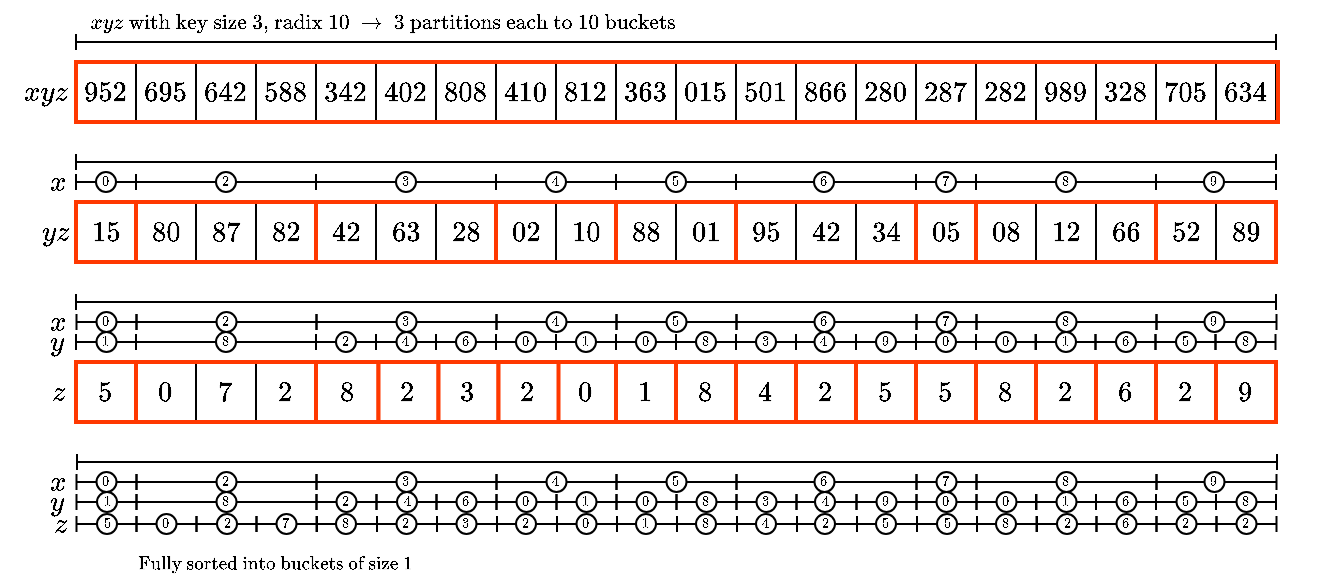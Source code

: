 <mxfile version="20.3.0" type="device"><diagram id="dgT62Sb50aLMXmEIGMsD" name="Page-1"><mxGraphModel dx="886" dy="531" grid="1" gridSize="10" guides="1" tooltips="1" connect="1" arrows="1" fold="1" page="1" pageScale="1" pageWidth="827" pageHeight="1169" math="1" shadow="0"><root><mxCell id="0"/><mxCell id="1" parent="0"/><mxCell id="i2HbATbopUJWyf1lLGOv-134" value="" style="endArrow=baseDash;startArrow=baseDash;html=1;rounded=0;startFill=0;endFill=0;" edge="1" parent="1"><mxGeometry width="50" height="50" relative="1" as="geometry"><mxPoint x="40" y="80" as="sourcePoint"/><mxPoint x="640" y="80" as="targetPoint"/></mxGeometry></mxCell><mxCell id="i2HbATbopUJWyf1lLGOv-135" value="" style="endArrow=baseDash;startArrow=baseDash;html=1;rounded=0;startFill=0;endFill=0;" edge="1" parent="1"><mxGeometry width="50" height="50" relative="1" as="geometry"><mxPoint x="40" y="150" as="sourcePoint"/><mxPoint x="70" y="150" as="targetPoint"/></mxGeometry></mxCell><mxCell id="i2HbATbopUJWyf1lLGOv-136" value="" style="endArrow=baseDash;startArrow=baseDash;html=1;rounded=0;startFill=0;endFill=0;" edge="1" parent="1"><mxGeometry width="50" height="50" relative="1" as="geometry"><mxPoint x="70" y="150" as="sourcePoint"/><mxPoint x="160" y="150" as="targetPoint"/></mxGeometry></mxCell><mxCell id="i2HbATbopUJWyf1lLGOv-137" value="" style="endArrow=baseDash;startArrow=none;html=1;rounded=0;startFill=0;endFill=0;" edge="1" parent="1" source="i2HbATbopUJWyf1lLGOv-235"><mxGeometry width="50" height="50" relative="1" as="geometry"><mxPoint x="160" y="150" as="sourcePoint"/><mxPoint x="250" y="150" as="targetPoint"/></mxGeometry></mxCell><mxCell id="i2HbATbopUJWyf1lLGOv-138" value="" style="endArrow=baseDash;startArrow=baseDash;html=1;rounded=0;startFill=0;endFill=0;" edge="1" parent="1"><mxGeometry width="50" height="50" relative="1" as="geometry"><mxPoint x="250" y="150" as="sourcePoint"/><mxPoint x="310" y="150" as="targetPoint"/></mxGeometry></mxCell><mxCell id="i2HbATbopUJWyf1lLGOv-139" value="" style="endArrow=baseDash;startArrow=baseDash;html=1;rounded=0;startFill=0;endFill=0;" edge="1" parent="1"><mxGeometry width="50" height="50" relative="1" as="geometry"><mxPoint x="310" y="150" as="sourcePoint"/><mxPoint x="370" y="150" as="targetPoint"/></mxGeometry></mxCell><mxCell id="i2HbATbopUJWyf1lLGOv-140" value="" style="endArrow=baseDash;startArrow=none;html=1;rounded=0;startFill=0;endFill=0;" edge="1" parent="1" source="i2HbATbopUJWyf1lLGOv-239"><mxGeometry width="50" height="50" relative="1" as="geometry"><mxPoint x="370" y="150" as="sourcePoint"/><mxPoint x="460" y="150" as="targetPoint"/></mxGeometry></mxCell><mxCell id="i2HbATbopUJWyf1lLGOv-141" value="" style="endArrow=baseDash;startArrow=none;html=1;rounded=0;startFill=0;endFill=0;" edge="1" parent="1" source="i2HbATbopUJWyf1lLGOv-241"><mxGeometry width="50" height="50" relative="1" as="geometry"><mxPoint x="460" y="150" as="sourcePoint"/><mxPoint x="490" y="150" as="targetPoint"/></mxGeometry></mxCell><mxCell id="i2HbATbopUJWyf1lLGOv-142" value="" style="endArrow=baseDash;startArrow=none;html=1;rounded=0;startFill=0;endFill=0;" edge="1" parent="1" source="i2HbATbopUJWyf1lLGOv-243"><mxGeometry width="50" height="50" relative="1" as="geometry"><mxPoint x="490" y="150" as="sourcePoint"/><mxPoint x="580" y="150" as="targetPoint"/></mxGeometry></mxCell><mxCell id="i2HbATbopUJWyf1lLGOv-143" value="" style="endArrow=baseDash;startArrow=none;html=1;rounded=0;startFill=0;endFill=0;" edge="1" parent="1" source="i2HbATbopUJWyf1lLGOv-245"><mxGeometry width="50" height="50" relative="1" as="geometry"><mxPoint x="580" y="150" as="sourcePoint"/><mxPoint x="640" y="150" as="targetPoint"/></mxGeometry></mxCell><mxCell id="i2HbATbopUJWyf1lLGOv-144" value="" style="endArrow=baseDash;startArrow=baseDash;html=1;rounded=0;startFill=0;endFill=0;" edge="1" parent="1"><mxGeometry width="50" height="50" relative="1" as="geometry"><mxPoint x="40" y="140" as="sourcePoint"/><mxPoint x="640" y="140" as="targetPoint"/></mxGeometry></mxCell><mxCell id="i2HbATbopUJWyf1lLGOv-154" value="" style="endArrow=baseDash;startArrow=baseDash;html=1;rounded=0;startFill=0;endFill=0;" edge="1" parent="1"><mxGeometry width="50" height="50" relative="1" as="geometry"><mxPoint x="40" y="210" as="sourcePoint"/><mxPoint x="640" y="210" as="targetPoint"/></mxGeometry></mxCell><mxCell id="i2HbATbopUJWyf1lLGOv-155" value="" style="endArrow=baseDash;startArrow=none;html=1;rounded=0;startFill=0;endFill=0;" edge="1" parent="1" source="i2HbATbopUJWyf1lLGOv-270"><mxGeometry width="50" height="50" relative="1" as="geometry"><mxPoint x="40" y="230" as="sourcePoint"/><mxPoint x="70" y="230" as="targetPoint"/></mxGeometry></mxCell><mxCell id="i2HbATbopUJWyf1lLGOv-156" value="" style="endArrow=baseDash;startArrow=none;html=1;rounded=0;startFill=0;endFill=0;" edge="1" parent="1" source="i2HbATbopUJWyf1lLGOv-272"><mxGeometry width="50" height="50" relative="1" as="geometry"><mxPoint x="70" y="230" as="sourcePoint"/><mxPoint x="160" y="230" as="targetPoint"/></mxGeometry></mxCell><mxCell id="i2HbATbopUJWyf1lLGOv-158" value="" style="endArrow=baseDash;startArrow=none;html=1;rounded=0;startFill=0;endFill=0;" edge="1" parent="1" source="i2HbATbopUJWyf1lLGOv-274"><mxGeometry width="50" height="50" relative="1" as="geometry"><mxPoint x="160" y="230" as="sourcePoint"/><mxPoint x="190" y="230" as="targetPoint"/></mxGeometry></mxCell><mxCell id="i2HbATbopUJWyf1lLGOv-159" value="" style="endArrow=baseDash;startArrow=none;html=1;rounded=0;startFill=0;endFill=0;" edge="1" parent="1" source="i2HbATbopUJWyf1lLGOv-276"><mxGeometry width="50" height="50" relative="1" as="geometry"><mxPoint x="190" y="230" as="sourcePoint"/><mxPoint x="220" y="230" as="targetPoint"/></mxGeometry></mxCell><mxCell id="i2HbATbopUJWyf1lLGOv-160" value="" style="endArrow=baseDash;startArrow=none;html=1;rounded=0;startFill=0;endFill=0;" edge="1" parent="1" source="i2HbATbopUJWyf1lLGOv-278"><mxGeometry width="50" height="50" relative="1" as="geometry"><mxPoint x="220" y="230" as="sourcePoint"/><mxPoint x="250" y="230" as="targetPoint"/></mxGeometry></mxCell><mxCell id="i2HbATbopUJWyf1lLGOv-161" value="" style="endArrow=baseDash;startArrow=baseDash;html=1;rounded=0;startFill=0;endFill=0;" edge="1" parent="1"><mxGeometry width="50" height="50" relative="1" as="geometry"><mxPoint x="250" y="230" as="sourcePoint"/><mxPoint x="280" y="230" as="targetPoint"/></mxGeometry></mxCell><mxCell id="i2HbATbopUJWyf1lLGOv-162" value="" style="endArrow=baseDash;startArrow=baseDash;html=1;rounded=0;startFill=0;endFill=0;" edge="1" parent="1"><mxGeometry width="50" height="50" relative="1" as="geometry"><mxPoint x="280" y="230" as="sourcePoint"/><mxPoint x="310" y="230" as="targetPoint"/></mxGeometry></mxCell><mxCell id="i2HbATbopUJWyf1lLGOv-163" value="" style="endArrow=baseDash;startArrow=baseDash;html=1;rounded=0;startFill=0;endFill=0;" edge="1" parent="1"><mxGeometry width="50" height="50" relative="1" as="geometry"><mxPoint x="310" y="230" as="sourcePoint"/><mxPoint x="340" y="230" as="targetPoint"/></mxGeometry></mxCell><mxCell id="i2HbATbopUJWyf1lLGOv-164" value="" style="endArrow=baseDash;startArrow=baseDash;html=1;rounded=0;startFill=0;endFill=0;" edge="1" parent="1"><mxGeometry width="50" height="50" relative="1" as="geometry"><mxPoint x="340" y="230" as="sourcePoint"/><mxPoint x="370" y="230" as="targetPoint"/></mxGeometry></mxCell><mxCell id="i2HbATbopUJWyf1lLGOv-165" value="" style="endArrow=baseDash;startArrow=baseDash;html=1;rounded=0;startFill=0;endFill=0;" edge="1" parent="1"><mxGeometry width="50" height="50" relative="1" as="geometry"><mxPoint x="370" y="230" as="sourcePoint"/><mxPoint x="400" y="230" as="targetPoint"/></mxGeometry></mxCell><mxCell id="i2HbATbopUJWyf1lLGOv-166" value="" style="endArrow=baseDash;startArrow=none;html=1;rounded=0;startFill=0;endFill=0;" edge="1" parent="1" source="i2HbATbopUJWyf1lLGOv-285"><mxGeometry width="50" height="50" relative="1" as="geometry"><mxPoint x="400" y="230" as="sourcePoint"/><mxPoint x="430" y="230" as="targetPoint"/></mxGeometry></mxCell><mxCell id="i2HbATbopUJWyf1lLGOv-167" value="" style="endArrow=baseDash;startArrow=none;html=1;rounded=0;startFill=0;endFill=0;" edge="1" parent="1" source="i2HbATbopUJWyf1lLGOv-287"><mxGeometry width="50" height="50" relative="1" as="geometry"><mxPoint x="430" y="230" as="sourcePoint"/><mxPoint x="460" y="230" as="targetPoint"/></mxGeometry></mxCell><mxCell id="i2HbATbopUJWyf1lLGOv-168" value="" style="endArrow=baseDash;startArrow=baseDash;html=1;rounded=0;startFill=0;endFill=0;" edge="1" parent="1"><mxGeometry width="50" height="50" relative="1" as="geometry"><mxPoint x="460" y="230" as="sourcePoint"/><mxPoint x="490" y="230" as="targetPoint"/></mxGeometry></mxCell><mxCell id="i2HbATbopUJWyf1lLGOv-169" value="" style="endArrow=baseDash;startArrow=baseDash;html=1;rounded=0;startFill=0;endFill=0;" edge="1" parent="1"><mxGeometry width="50" height="50" relative="1" as="geometry"><mxPoint x="490" y="230" as="sourcePoint"/><mxPoint x="520" y="230" as="targetPoint"/></mxGeometry></mxCell><mxCell id="i2HbATbopUJWyf1lLGOv-172" value="" style="endArrow=baseDash;startArrow=baseDash;html=1;rounded=0;startFill=0;endFill=0;" edge="1" parent="1"><mxGeometry width="50" height="50" relative="1" as="geometry"><mxPoint x="609.75" y="230" as="sourcePoint"/><mxPoint x="639.75" y="230" as="targetPoint"/></mxGeometry></mxCell><mxCell id="i2HbATbopUJWyf1lLGOv-173" value="" style="endArrow=baseDash;startArrow=none;html=1;rounded=0;startFill=0;endFill=0;" edge="1" parent="1" source="i2HbATbopUJWyf1lLGOv-295"><mxGeometry width="50" height="50" relative="1" as="geometry"><mxPoint x="579.75" y="230" as="sourcePoint"/><mxPoint x="609.75" y="230" as="targetPoint"/></mxGeometry></mxCell><mxCell id="i2HbATbopUJWyf1lLGOv-174" value="" style="endArrow=baseDash;startArrow=none;html=1;rounded=0;startFill=0;endFill=0;" edge="1" parent="1" source="i2HbATbopUJWyf1lLGOv-293"><mxGeometry width="50" height="50" relative="1" as="geometry"><mxPoint x="549.75" y="230" as="sourcePoint"/><mxPoint x="579.75" y="230" as="targetPoint"/></mxGeometry></mxCell><mxCell id="i2HbATbopUJWyf1lLGOv-175" value="" style="endArrow=baseDash;startArrow=none;html=1;rounded=0;startFill=0;endFill=0;" edge="1" parent="1" source="i2HbATbopUJWyf1lLGOv-291"><mxGeometry width="50" height="50" relative="1" as="geometry"><mxPoint x="519.75" y="230" as="sourcePoint"/><mxPoint x="549.75" y="230" as="targetPoint"/></mxGeometry></mxCell><mxCell id="i2HbATbopUJWyf1lLGOv-204" value="" style="endArrow=baseDash;startArrow=none;html=1;rounded=0;startFill=0;endFill=0;" edge="1" parent="1" source="i2HbATbopUJWyf1lLGOv-375"><mxGeometry width="50" height="50" relative="1" as="geometry"><mxPoint x="160.5" y="321" as="sourcePoint"/><mxPoint x="190.5" y="321" as="targetPoint"/></mxGeometry></mxCell><mxCell id="i2HbATbopUJWyf1lLGOv-205" value="" style="endArrow=baseDash;startArrow=none;html=1;rounded=0;startFill=0;endFill=0;" edge="1" parent="1" source="i2HbATbopUJWyf1lLGOv-377"><mxGeometry width="50" height="50" relative="1" as="geometry"><mxPoint x="190.5" y="321" as="sourcePoint"/><mxPoint x="220.5" y="321" as="targetPoint"/></mxGeometry></mxCell><mxCell id="i2HbATbopUJWyf1lLGOv-206" value="" style="endArrow=baseDash;startArrow=none;html=1;rounded=0;startFill=0;endFill=0;" edge="1" parent="1" source="i2HbATbopUJWyf1lLGOv-379"><mxGeometry width="50" height="50" relative="1" as="geometry"><mxPoint x="220.5" y="321" as="sourcePoint"/><mxPoint x="250.5" y="321" as="targetPoint"/></mxGeometry></mxCell><mxCell id="i2HbATbopUJWyf1lLGOv-207" value="" style="endArrow=baseDash;startArrow=none;html=1;rounded=0;startFill=0;endFill=0;" edge="1" parent="1" source="i2HbATbopUJWyf1lLGOv-381"><mxGeometry width="50" height="50" relative="1" as="geometry"><mxPoint x="250.5" y="321" as="sourcePoint"/><mxPoint x="280.5" y="321" as="targetPoint"/></mxGeometry></mxCell><mxCell id="i2HbATbopUJWyf1lLGOv-208" value="" style="endArrow=baseDash;startArrow=baseDash;html=1;rounded=0;startFill=0;endFill=0;" edge="1" parent="1"><mxGeometry width="50" height="50" relative="1" as="geometry"><mxPoint x="280.5" y="321" as="sourcePoint"/><mxPoint x="310.5" y="321" as="targetPoint"/></mxGeometry></mxCell><mxCell id="i2HbATbopUJWyf1lLGOv-209" value="" style="endArrow=baseDash;startArrow=none;html=1;rounded=0;startFill=0;endFill=0;" edge="1" parent="1" source="i2HbATbopUJWyf1lLGOv-384"><mxGeometry width="50" height="50" relative="1" as="geometry"><mxPoint x="310.5" y="321" as="sourcePoint"/><mxPoint x="340.5" y="321" as="targetPoint"/></mxGeometry></mxCell><mxCell id="i2HbATbopUJWyf1lLGOv-210" value="" style="endArrow=baseDash;startArrow=none;html=1;rounded=0;startFill=0;endFill=0;" edge="1" parent="1" source="i2HbATbopUJWyf1lLGOv-386"><mxGeometry width="50" height="50" relative="1" as="geometry"><mxPoint x="340.5" y="321" as="sourcePoint"/><mxPoint x="370.5" y="321" as="targetPoint"/></mxGeometry></mxCell><mxCell id="i2HbATbopUJWyf1lLGOv-211" value="" style="endArrow=baseDash;startArrow=none;html=1;rounded=0;startFill=0;endFill=0;" edge="1" parent="1" source="i2HbATbopUJWyf1lLGOv-388"><mxGeometry width="50" height="50" relative="1" as="geometry"><mxPoint x="370.5" y="321" as="sourcePoint"/><mxPoint x="400.5" y="321" as="targetPoint"/></mxGeometry></mxCell><mxCell id="i2HbATbopUJWyf1lLGOv-212" value="" style="endArrow=baseDash;startArrow=none;html=1;rounded=0;startFill=0;endFill=0;" edge="1" parent="1" source="i2HbATbopUJWyf1lLGOv-390"><mxGeometry width="50" height="50" relative="1" as="geometry"><mxPoint x="400.5" y="321" as="sourcePoint"/><mxPoint x="430.5" y="321" as="targetPoint"/></mxGeometry></mxCell><mxCell id="i2HbATbopUJWyf1lLGOv-213" value="" style="endArrow=baseDash;startArrow=baseDash;html=1;rounded=0;startFill=0;endFill=0;" edge="1" parent="1"><mxGeometry width="50" height="50" relative="1" as="geometry"><mxPoint x="430.5" y="321" as="sourcePoint"/><mxPoint x="460.5" y="321" as="targetPoint"/></mxGeometry></mxCell><mxCell id="i2HbATbopUJWyf1lLGOv-214" value="" style="endArrow=baseDash;startArrow=none;html=1;rounded=0;startFill=0;endFill=0;" edge="1" parent="1" source="i2HbATbopUJWyf1lLGOv-393"><mxGeometry width="50" height="50" relative="1" as="geometry"><mxPoint x="460.5" y="321" as="sourcePoint"/><mxPoint x="490.5" y="321" as="targetPoint"/></mxGeometry></mxCell><mxCell id="i2HbATbopUJWyf1lLGOv-215" value="" style="endArrow=baseDash;startArrow=baseDash;html=1;rounded=0;startFill=0;endFill=0;" edge="1" parent="1"><mxGeometry width="50" height="50" relative="1" as="geometry"><mxPoint x="490.5" y="321" as="sourcePoint"/><mxPoint x="520.5" y="321" as="targetPoint"/></mxGeometry></mxCell><mxCell id="i2HbATbopUJWyf1lLGOv-216" value="" style="endArrow=baseDash;startArrow=baseDash;html=1;rounded=0;startFill=0;endFill=0;" edge="1" parent="1"><mxGeometry width="50" height="50" relative="1" as="geometry"><mxPoint x="610.25" y="321" as="sourcePoint"/><mxPoint x="640.25" y="321" as="targetPoint"/></mxGeometry></mxCell><mxCell id="i2HbATbopUJWyf1lLGOv-217" value="" style="endArrow=baseDash;startArrow=none;html=1;rounded=0;startFill=0;endFill=0;" edge="1" parent="1" source="i2HbATbopUJWyf1lLGOv-400"><mxGeometry width="50" height="50" relative="1" as="geometry"><mxPoint x="580.25" y="321" as="sourcePoint"/><mxPoint x="610.25" y="321" as="targetPoint"/></mxGeometry></mxCell><mxCell id="i2HbATbopUJWyf1lLGOv-218" value="" style="endArrow=baseDash;startArrow=none;html=1;rounded=0;startFill=0;endFill=0;" edge="1" parent="1" source="i2HbATbopUJWyf1lLGOv-398"><mxGeometry width="50" height="50" relative="1" as="geometry"><mxPoint x="550.25" y="321" as="sourcePoint"/><mxPoint x="580.25" y="321" as="targetPoint"/></mxGeometry></mxCell><mxCell id="i2HbATbopUJWyf1lLGOv-219" value="" style="endArrow=baseDash;startArrow=none;html=1;rounded=0;startFill=0;endFill=0;" edge="1" parent="1" source="i2HbATbopUJWyf1lLGOv-396"><mxGeometry width="50" height="50" relative="1" as="geometry"><mxPoint x="520.25" y="321" as="sourcePoint"/><mxPoint x="550.25" y="321" as="targetPoint"/></mxGeometry></mxCell><mxCell id="i2HbATbopUJWyf1lLGOv-220" value="" style="endArrow=baseDash;startArrow=none;html=1;rounded=0;startFill=0;endFill=0;" edge="1" parent="1" source="i2HbATbopUJWyf1lLGOv-370"><mxGeometry width="50" height="50" relative="1" as="geometry"><mxPoint x="40.25" y="321" as="sourcePoint"/><mxPoint x="70.25" y="321" as="targetPoint"/></mxGeometry></mxCell><mxCell id="i2HbATbopUJWyf1lLGOv-221" value="" style="endArrow=baseDash;startArrow=baseDash;html=1;rounded=0;startFill=0;endFill=0;" edge="1" parent="1"><mxGeometry width="50" height="50" relative="1" as="geometry"><mxPoint x="70.25" y="321" as="sourcePoint"/><mxPoint x="100.25" y="321" as="targetPoint"/></mxGeometry></mxCell><mxCell id="i2HbATbopUJWyf1lLGOv-222" value="" style="endArrow=baseDash;startArrow=baseDash;html=1;rounded=0;startFill=0;endFill=0;" edge="1" parent="1"><mxGeometry width="50" height="50" relative="1" as="geometry"><mxPoint x="100.25" y="321" as="sourcePoint"/><mxPoint x="130.25" y="321" as="targetPoint"/></mxGeometry></mxCell><mxCell id="i2HbATbopUJWyf1lLGOv-223" value="" style="endArrow=baseDash;startArrow=baseDash;html=1;rounded=0;startFill=0;endFill=0;" edge="1" parent="1"><mxGeometry width="50" height="50" relative="1" as="geometry"><mxPoint x="130.25" y="321" as="sourcePoint"/><mxPoint x="160.25" y="321" as="targetPoint"/></mxGeometry></mxCell><mxCell id="i2HbATbopUJWyf1lLGOv-224" value="$$x$$" style="text;html=1;strokeColor=none;fillColor=none;align=center;verticalAlign=middle;whiteSpace=wrap;rounded=0;" vertex="1" parent="1"><mxGeometry x="21.75" y="140" width="17.5" height="20" as="geometry"/></mxCell><mxCell id="i2HbATbopUJWyf1lLGOv-225" value="$$x$$" style="text;html=1;strokeColor=none;fillColor=none;align=center;verticalAlign=middle;whiteSpace=wrap;rounded=0;" vertex="1" parent="1"><mxGeometry x="21.75" y="210" width="17.5" height="20" as="geometry"/></mxCell><mxCell id="i2HbATbopUJWyf1lLGOv-226" value="$$y$$" style="text;html=1;strokeColor=none;fillColor=none;align=center;verticalAlign=middle;whiteSpace=wrap;rounded=0;" vertex="1" parent="1"><mxGeometry x="21.75" y="220" width="17.5" height="20" as="geometry"/></mxCell><mxCell id="i2HbATbopUJWyf1lLGOv-229" value="$$z$$" style="text;html=1;strokeColor=none;fillColor=none;align=center;verticalAlign=middle;whiteSpace=wrap;rounded=0;" vertex="1" parent="1"><mxGeometry x="22.75" y="311" width="17.5" height="20" as="geometry"/></mxCell><mxCell id="i2HbATbopUJWyf1lLGOv-232" value="$$xyz \text{ with key size 3, radix 10 } \to \text{ 3 partitions each to 10 buckets} $$" style="text;html=1;strokeColor=none;fillColor=none;align=center;verticalAlign=middle;whiteSpace=wrap;rounded=0;fontSize=9;" vertex="1" parent="1"><mxGeometry x="39.25" y="60" width="310" height="20" as="geometry"/></mxCell><mxCell id="i2HbATbopUJWyf1lLGOv-233" value="$$0$$" style="ellipse;whiteSpace=wrap;html=1;aspect=fixed;strokeColor=#000000;fillColor=default;fontSize=6;" vertex="1" parent="1"><mxGeometry x="50" y="145" width="10" height="10" as="geometry"/></mxCell><mxCell id="i2HbATbopUJWyf1lLGOv-234" value="$$2$$" style="ellipse;whiteSpace=wrap;html=1;aspect=fixed;strokeColor=#000000;fillColor=default;fontSize=6;" vertex="1" parent="1"><mxGeometry x="110" y="145" width="10" height="10" as="geometry"/></mxCell><mxCell id="i2HbATbopUJWyf1lLGOv-235" value="$$3$$" style="ellipse;whiteSpace=wrap;html=1;aspect=fixed;strokeColor=#000000;fillColor=default;fontSize=6;" vertex="1" parent="1"><mxGeometry x="200" y="145" width="10" height="10" as="geometry"/></mxCell><mxCell id="i2HbATbopUJWyf1lLGOv-236" value="" style="endArrow=none;startArrow=baseDash;html=1;rounded=0;startFill=0;endFill=0;" edge="1" parent="1" target="i2HbATbopUJWyf1lLGOv-235"><mxGeometry width="50" height="50" relative="1" as="geometry"><mxPoint x="160" y="150" as="sourcePoint"/><mxPoint x="250" y="150" as="targetPoint"/></mxGeometry></mxCell><mxCell id="i2HbATbopUJWyf1lLGOv-237" value="$$4$$" style="ellipse;whiteSpace=wrap;html=1;aspect=fixed;strokeColor=#000000;fillColor=default;fontSize=6;" vertex="1" parent="1"><mxGeometry x="275" y="145" width="10" height="10" as="geometry"/></mxCell><mxCell id="i2HbATbopUJWyf1lLGOv-238" value="$$5$$" style="ellipse;whiteSpace=wrap;html=1;aspect=fixed;strokeColor=#000000;fillColor=default;fontSize=6;" vertex="1" parent="1"><mxGeometry x="335" y="145" width="10" height="10" as="geometry"/></mxCell><mxCell id="i2HbATbopUJWyf1lLGOv-239" value="$$6$$" style="ellipse;whiteSpace=wrap;html=1;aspect=fixed;strokeColor=#000000;fillColor=default;fontSize=6;" vertex="1" parent="1"><mxGeometry x="409" y="145" width="10" height="10" as="geometry"/></mxCell><mxCell id="i2HbATbopUJWyf1lLGOv-240" value="" style="endArrow=none;startArrow=baseDash;html=1;rounded=0;startFill=0;endFill=0;" edge="1" parent="1" target="i2HbATbopUJWyf1lLGOv-239"><mxGeometry width="50" height="50" relative="1" as="geometry"><mxPoint x="370" y="150" as="sourcePoint"/><mxPoint x="460" y="150" as="targetPoint"/></mxGeometry></mxCell><mxCell id="i2HbATbopUJWyf1lLGOv-241" value="$$7$$" style="ellipse;whiteSpace=wrap;html=1;aspect=fixed;strokeColor=#000000;fillColor=default;fontSize=6;" vertex="1" parent="1"><mxGeometry x="470" y="145" width="10" height="10" as="geometry"/></mxCell><mxCell id="i2HbATbopUJWyf1lLGOv-242" value="" style="endArrow=none;startArrow=baseDash;html=1;rounded=0;startFill=0;endFill=0;" edge="1" parent="1" target="i2HbATbopUJWyf1lLGOv-241"><mxGeometry width="50" height="50" relative="1" as="geometry"><mxPoint x="460" y="150" as="sourcePoint"/><mxPoint x="490" y="150" as="targetPoint"/></mxGeometry></mxCell><mxCell id="i2HbATbopUJWyf1lLGOv-243" value="$$8$$" style="ellipse;whiteSpace=wrap;html=1;aspect=fixed;strokeColor=#000000;fillColor=default;fontSize=6;" vertex="1" parent="1"><mxGeometry x="530" y="145" width="10" height="10" as="geometry"/></mxCell><mxCell id="i2HbATbopUJWyf1lLGOv-244" value="" style="endArrow=none;startArrow=baseDash;html=1;rounded=0;startFill=0;endFill=0;" edge="1" parent="1" target="i2HbATbopUJWyf1lLGOv-243"><mxGeometry width="50" height="50" relative="1" as="geometry"><mxPoint x="490" y="150" as="sourcePoint"/><mxPoint x="580" y="150" as="targetPoint"/></mxGeometry></mxCell><mxCell id="i2HbATbopUJWyf1lLGOv-245" value="$$9$$" style="ellipse;whiteSpace=wrap;html=1;aspect=fixed;strokeColor=#000000;fillColor=default;fontSize=6;" vertex="1" parent="1"><mxGeometry x="604" y="145" width="10" height="10" as="geometry"/></mxCell><mxCell id="i2HbATbopUJWyf1lLGOv-246" value="" style="endArrow=none;startArrow=baseDash;html=1;rounded=0;startFill=0;endFill=0;" edge="1" parent="1" target="i2HbATbopUJWyf1lLGOv-245"><mxGeometry width="50" height="50" relative="1" as="geometry"><mxPoint x="580" y="150" as="sourcePoint"/><mxPoint x="640" y="150" as="targetPoint"/></mxGeometry></mxCell><mxCell id="i2HbATbopUJWyf1lLGOv-247" value="" style="endArrow=baseDash;startArrow=baseDash;html=1;rounded=0;startFill=0;endFill=0;" edge="1" parent="1"><mxGeometry width="50" height="50" relative="1" as="geometry"><mxPoint x="40.25" y="220" as="sourcePoint"/><mxPoint x="70.25" y="220" as="targetPoint"/></mxGeometry></mxCell><mxCell id="i2HbATbopUJWyf1lLGOv-248" value="" style="endArrow=baseDash;startArrow=baseDash;html=1;rounded=0;startFill=0;endFill=0;" edge="1" parent="1"><mxGeometry width="50" height="50" relative="1" as="geometry"><mxPoint x="70.25" y="220" as="sourcePoint"/><mxPoint x="160.25" y="220" as="targetPoint"/></mxGeometry></mxCell><mxCell id="i2HbATbopUJWyf1lLGOv-249" value="" style="endArrow=baseDash;startArrow=none;html=1;rounded=0;startFill=0;endFill=0;" edge="1" parent="1" source="i2HbATbopUJWyf1lLGOv-258"><mxGeometry width="50" height="50" relative="1" as="geometry"><mxPoint x="160.25" y="220" as="sourcePoint"/><mxPoint x="250.25" y="220" as="targetPoint"/></mxGeometry></mxCell><mxCell id="i2HbATbopUJWyf1lLGOv-250" value="" style="endArrow=baseDash;startArrow=baseDash;html=1;rounded=0;startFill=0;endFill=0;" edge="1" parent="1"><mxGeometry width="50" height="50" relative="1" as="geometry"><mxPoint x="250.25" y="220" as="sourcePoint"/><mxPoint x="310.25" y="220" as="targetPoint"/></mxGeometry></mxCell><mxCell id="i2HbATbopUJWyf1lLGOv-251" value="" style="endArrow=baseDash;startArrow=baseDash;html=1;rounded=0;startFill=0;endFill=0;" edge="1" parent="1"><mxGeometry width="50" height="50" relative="1" as="geometry"><mxPoint x="310.25" y="220" as="sourcePoint"/><mxPoint x="370.25" y="220" as="targetPoint"/></mxGeometry></mxCell><mxCell id="i2HbATbopUJWyf1lLGOv-252" value="" style="endArrow=baseDash;startArrow=none;html=1;rounded=0;startFill=0;endFill=0;" edge="1" parent="1" source="i2HbATbopUJWyf1lLGOv-262"><mxGeometry width="50" height="50" relative="1" as="geometry"><mxPoint x="370.25" y="220" as="sourcePoint"/><mxPoint x="460.25" y="220" as="targetPoint"/></mxGeometry></mxCell><mxCell id="i2HbATbopUJWyf1lLGOv-253" value="" style="endArrow=baseDash;startArrow=none;html=1;rounded=0;startFill=0;endFill=0;" edge="1" parent="1" source="i2HbATbopUJWyf1lLGOv-264"><mxGeometry width="50" height="50" relative="1" as="geometry"><mxPoint x="460.25" y="220" as="sourcePoint"/><mxPoint x="490.25" y="220" as="targetPoint"/></mxGeometry></mxCell><mxCell id="i2HbATbopUJWyf1lLGOv-254" value="" style="endArrow=baseDash;startArrow=none;html=1;rounded=0;startFill=0;endFill=0;" edge="1" parent="1" source="i2HbATbopUJWyf1lLGOv-266"><mxGeometry width="50" height="50" relative="1" as="geometry"><mxPoint x="490.25" y="220" as="sourcePoint"/><mxPoint x="580.25" y="220" as="targetPoint"/></mxGeometry></mxCell><mxCell id="i2HbATbopUJWyf1lLGOv-255" value="" style="endArrow=baseDash;startArrow=none;html=1;rounded=0;startFill=0;endFill=0;" edge="1" parent="1" source="i2HbATbopUJWyf1lLGOv-268"><mxGeometry width="50" height="50" relative="1" as="geometry"><mxPoint x="580.25" y="220" as="sourcePoint"/><mxPoint x="640.25" y="220" as="targetPoint"/></mxGeometry></mxCell><mxCell id="i2HbATbopUJWyf1lLGOv-256" value="$$0$$" style="ellipse;whiteSpace=wrap;html=1;aspect=fixed;strokeColor=#000000;fillColor=default;fontSize=6;" vertex="1" parent="1"><mxGeometry x="50.25" y="215" width="10" height="10" as="geometry"/></mxCell><mxCell id="i2HbATbopUJWyf1lLGOv-257" value="$$2$$" style="ellipse;whiteSpace=wrap;html=1;aspect=fixed;strokeColor=#000000;fillColor=default;fontSize=6;" vertex="1" parent="1"><mxGeometry x="110.25" y="215" width="10" height="10" as="geometry"/></mxCell><mxCell id="i2HbATbopUJWyf1lLGOv-258" value="$$3$$" style="ellipse;whiteSpace=wrap;html=1;aspect=fixed;strokeColor=#000000;fillColor=default;fontSize=6;" vertex="1" parent="1"><mxGeometry x="200.25" y="215" width="10" height="10" as="geometry"/></mxCell><mxCell id="i2HbATbopUJWyf1lLGOv-259" value="" style="endArrow=none;startArrow=baseDash;html=1;rounded=0;startFill=0;endFill=0;" edge="1" parent="1" target="i2HbATbopUJWyf1lLGOv-258"><mxGeometry width="50" height="50" relative="1" as="geometry"><mxPoint x="160.25" y="220" as="sourcePoint"/><mxPoint x="250.25" y="220" as="targetPoint"/></mxGeometry></mxCell><mxCell id="i2HbATbopUJWyf1lLGOv-260" value="$$4$$" style="ellipse;whiteSpace=wrap;html=1;aspect=fixed;strokeColor=#000000;fillColor=default;fontSize=6;" vertex="1" parent="1"><mxGeometry x="275.25" y="215" width="10" height="10" as="geometry"/></mxCell><mxCell id="i2HbATbopUJWyf1lLGOv-261" value="$$5$$" style="ellipse;whiteSpace=wrap;html=1;aspect=fixed;strokeColor=#000000;fillColor=default;fontSize=6;" vertex="1" parent="1"><mxGeometry x="335.25" y="215" width="10" height="10" as="geometry"/></mxCell><mxCell id="i2HbATbopUJWyf1lLGOv-262" value="$$6$$" style="ellipse;whiteSpace=wrap;html=1;aspect=fixed;strokeColor=#000000;fillColor=default;fontSize=6;" vertex="1" parent="1"><mxGeometry x="409.25" y="215" width="10" height="10" as="geometry"/></mxCell><mxCell id="i2HbATbopUJWyf1lLGOv-263" value="" style="endArrow=none;startArrow=baseDash;html=1;rounded=0;startFill=0;endFill=0;" edge="1" parent="1" target="i2HbATbopUJWyf1lLGOv-262"><mxGeometry width="50" height="50" relative="1" as="geometry"><mxPoint x="370.25" y="220" as="sourcePoint"/><mxPoint x="460.25" y="220" as="targetPoint"/></mxGeometry></mxCell><mxCell id="i2HbATbopUJWyf1lLGOv-264" value="$$7$$" style="ellipse;whiteSpace=wrap;html=1;aspect=fixed;strokeColor=#000000;fillColor=default;fontSize=6;" vertex="1" parent="1"><mxGeometry x="470.25" y="215" width="10" height="10" as="geometry"/></mxCell><mxCell id="i2HbATbopUJWyf1lLGOv-265" value="" style="endArrow=none;startArrow=baseDash;html=1;rounded=0;startFill=0;endFill=0;" edge="1" parent="1" target="i2HbATbopUJWyf1lLGOv-264"><mxGeometry width="50" height="50" relative="1" as="geometry"><mxPoint x="460.25" y="220" as="sourcePoint"/><mxPoint x="490.25" y="220" as="targetPoint"/></mxGeometry></mxCell><mxCell id="i2HbATbopUJWyf1lLGOv-266" value="$$8$$" style="ellipse;whiteSpace=wrap;html=1;aspect=fixed;strokeColor=#000000;fillColor=default;fontSize=6;" vertex="1" parent="1"><mxGeometry x="530.25" y="215" width="10" height="10" as="geometry"/></mxCell><mxCell id="i2HbATbopUJWyf1lLGOv-267" value="" style="endArrow=none;startArrow=baseDash;html=1;rounded=0;startFill=0;endFill=0;" edge="1" parent="1" target="i2HbATbopUJWyf1lLGOv-266"><mxGeometry width="50" height="50" relative="1" as="geometry"><mxPoint x="490.25" y="220" as="sourcePoint"/><mxPoint x="580.25" y="220" as="targetPoint"/></mxGeometry></mxCell><mxCell id="i2HbATbopUJWyf1lLGOv-268" value="$$9$$" style="ellipse;whiteSpace=wrap;html=1;aspect=fixed;strokeColor=#000000;fillColor=default;fontSize=6;" vertex="1" parent="1"><mxGeometry x="604.25" y="215" width="10" height="10" as="geometry"/></mxCell><mxCell id="i2HbATbopUJWyf1lLGOv-269" value="" style="endArrow=none;startArrow=baseDash;html=1;rounded=0;startFill=0;endFill=0;" edge="1" parent="1" target="i2HbATbopUJWyf1lLGOv-268"><mxGeometry width="50" height="50" relative="1" as="geometry"><mxPoint x="580.25" y="220" as="sourcePoint"/><mxPoint x="640.25" y="220" as="targetPoint"/></mxGeometry></mxCell><mxCell id="i2HbATbopUJWyf1lLGOv-270" value="$$1$$" style="ellipse;whiteSpace=wrap;html=1;aspect=fixed;strokeColor=#000000;fillColor=default;fontSize=6;" vertex="1" parent="1"><mxGeometry x="50.25" y="225" width="10" height="10" as="geometry"/></mxCell><mxCell id="i2HbATbopUJWyf1lLGOv-271" value="" style="endArrow=none;startArrow=baseDash;html=1;rounded=0;startFill=0;endFill=0;" edge="1" parent="1" target="i2HbATbopUJWyf1lLGOv-270"><mxGeometry width="50" height="50" relative="1" as="geometry"><mxPoint x="40" y="230" as="sourcePoint"/><mxPoint x="70" y="230" as="targetPoint"/></mxGeometry></mxCell><mxCell id="i2HbATbopUJWyf1lLGOv-272" value="$$8$$" style="ellipse;whiteSpace=wrap;html=1;aspect=fixed;strokeColor=#000000;fillColor=default;fontSize=6;" vertex="1" parent="1"><mxGeometry x="110" y="225" width="10" height="10" as="geometry"/></mxCell><mxCell id="i2HbATbopUJWyf1lLGOv-273" value="" style="endArrow=none;startArrow=baseDash;html=1;rounded=0;startFill=0;endFill=0;" edge="1" parent="1" target="i2HbATbopUJWyf1lLGOv-272"><mxGeometry width="50" height="50" relative="1" as="geometry"><mxPoint x="70" y="230" as="sourcePoint"/><mxPoint x="160" y="230" as="targetPoint"/></mxGeometry></mxCell><mxCell id="i2HbATbopUJWyf1lLGOv-274" value="$$2$$" style="ellipse;whiteSpace=wrap;html=1;aspect=fixed;strokeColor=#000000;fillColor=default;fontSize=6;" vertex="1" parent="1"><mxGeometry x="170" y="225" width="10" height="10" as="geometry"/></mxCell><mxCell id="i2HbATbopUJWyf1lLGOv-275" value="" style="endArrow=none;startArrow=baseDash;html=1;rounded=0;startFill=0;endFill=0;" edge="1" parent="1" target="i2HbATbopUJWyf1lLGOv-274"><mxGeometry width="50" height="50" relative="1" as="geometry"><mxPoint x="160" y="230" as="sourcePoint"/><mxPoint x="190" y="230" as="targetPoint"/></mxGeometry></mxCell><mxCell id="i2HbATbopUJWyf1lLGOv-276" value="$$4$$" style="ellipse;whiteSpace=wrap;html=1;aspect=fixed;strokeColor=#000000;fillColor=default;fontSize=6;" vertex="1" parent="1"><mxGeometry x="200.25" y="225" width="10" height="10" as="geometry"/></mxCell><mxCell id="i2HbATbopUJWyf1lLGOv-277" value="" style="endArrow=none;startArrow=baseDash;html=1;rounded=0;startFill=0;endFill=0;" edge="1" parent="1" target="i2HbATbopUJWyf1lLGOv-276"><mxGeometry width="50" height="50" relative="1" as="geometry"><mxPoint x="190" y="230" as="sourcePoint"/><mxPoint x="220" y="230" as="targetPoint"/></mxGeometry></mxCell><mxCell id="i2HbATbopUJWyf1lLGOv-278" value="$$6$$" style="ellipse;whiteSpace=wrap;html=1;aspect=fixed;strokeColor=#000000;fillColor=default;fontSize=6;" vertex="1" parent="1"><mxGeometry x="230" y="225" width="10" height="10" as="geometry"/></mxCell><mxCell id="i2HbATbopUJWyf1lLGOv-279" value="" style="endArrow=none;startArrow=baseDash;html=1;rounded=0;startFill=0;endFill=0;" edge="1" parent="1" target="i2HbATbopUJWyf1lLGOv-278"><mxGeometry width="50" height="50" relative="1" as="geometry"><mxPoint x="220" y="230" as="sourcePoint"/><mxPoint x="250" y="230" as="targetPoint"/></mxGeometry></mxCell><mxCell id="i2HbATbopUJWyf1lLGOv-280" value="$$0$$" style="ellipse;whiteSpace=wrap;html=1;aspect=fixed;strokeColor=#000000;fillColor=default;fontSize=6;" vertex="1" parent="1"><mxGeometry x="260" y="225" width="10" height="10" as="geometry"/></mxCell><mxCell id="i2HbATbopUJWyf1lLGOv-281" value="$$1$$" style="ellipse;whiteSpace=wrap;html=1;aspect=fixed;strokeColor=#000000;fillColor=default;fontSize=6;" vertex="1" parent="1"><mxGeometry x="290" y="225" width="10" height="10" as="geometry"/></mxCell><mxCell id="i2HbATbopUJWyf1lLGOv-282" value="$$0$$" style="ellipse;whiteSpace=wrap;html=1;aspect=fixed;strokeColor=#000000;fillColor=default;fontSize=6;" vertex="1" parent="1"><mxGeometry x="320" y="225" width="10" height="10" as="geometry"/></mxCell><mxCell id="i2HbATbopUJWyf1lLGOv-283" value="$$8$$" style="ellipse;whiteSpace=wrap;html=1;aspect=fixed;strokeColor=#000000;fillColor=default;fontSize=6;" vertex="1" parent="1"><mxGeometry x="350" y="225" width="10" height="10" as="geometry"/></mxCell><mxCell id="i2HbATbopUJWyf1lLGOv-284" value="$$3$$" style="ellipse;whiteSpace=wrap;html=1;aspect=fixed;strokeColor=#000000;fillColor=default;fontSize=6;" vertex="1" parent="1"><mxGeometry x="380" y="225" width="10" height="10" as="geometry"/></mxCell><mxCell id="i2HbATbopUJWyf1lLGOv-285" value="$$4$$" style="ellipse;whiteSpace=wrap;html=1;aspect=fixed;strokeColor=#000000;fillColor=default;fontSize=6;" vertex="1" parent="1"><mxGeometry x="409.25" y="225" width="10" height="10" as="geometry"/></mxCell><mxCell id="i2HbATbopUJWyf1lLGOv-286" value="" style="endArrow=none;startArrow=baseDash;html=1;rounded=0;startFill=0;endFill=0;" edge="1" parent="1" target="i2HbATbopUJWyf1lLGOv-285"><mxGeometry width="50" height="50" relative="1" as="geometry"><mxPoint x="400" y="230" as="sourcePoint"/><mxPoint x="430" y="230" as="targetPoint"/></mxGeometry></mxCell><mxCell id="i2HbATbopUJWyf1lLGOv-287" value="$$9$$" style="ellipse;whiteSpace=wrap;html=1;aspect=fixed;strokeColor=#000000;fillColor=default;fontSize=6;" vertex="1" parent="1"><mxGeometry x="440" y="225" width="10" height="10" as="geometry"/></mxCell><mxCell id="i2HbATbopUJWyf1lLGOv-288" value="" style="endArrow=none;startArrow=baseDash;html=1;rounded=0;startFill=0;endFill=0;" edge="1" parent="1" target="i2HbATbopUJWyf1lLGOv-287"><mxGeometry width="50" height="50" relative="1" as="geometry"><mxPoint x="430" y="230" as="sourcePoint"/><mxPoint x="460" y="230" as="targetPoint"/></mxGeometry></mxCell><mxCell id="i2HbATbopUJWyf1lLGOv-289" value="$$0$$" style="ellipse;whiteSpace=wrap;html=1;aspect=fixed;strokeColor=#000000;fillColor=default;fontSize=6;" vertex="1" parent="1"><mxGeometry x="470" y="225" width="10" height="10" as="geometry"/></mxCell><mxCell id="i2HbATbopUJWyf1lLGOv-290" value="$$0$$" style="ellipse;whiteSpace=wrap;html=1;aspect=fixed;strokeColor=#000000;fillColor=default;fontSize=6;" vertex="1" parent="1"><mxGeometry x="500" y="225" width="10" height="10" as="geometry"/></mxCell><mxCell id="i2HbATbopUJWyf1lLGOv-291" value="$$1$$" style="ellipse;whiteSpace=wrap;html=1;aspect=fixed;strokeColor=#000000;fillColor=default;fontSize=6;" vertex="1" parent="1"><mxGeometry x="530" y="225" width="10" height="10" as="geometry"/></mxCell><mxCell id="i2HbATbopUJWyf1lLGOv-292" value="" style="endArrow=none;startArrow=baseDash;html=1;rounded=0;startFill=0;endFill=0;" edge="1" parent="1" target="i2HbATbopUJWyf1lLGOv-291"><mxGeometry width="50" height="50" relative="1" as="geometry"><mxPoint x="519.75" y="230" as="sourcePoint"/><mxPoint x="549.75" y="230" as="targetPoint"/></mxGeometry></mxCell><mxCell id="i2HbATbopUJWyf1lLGOv-293" value="$$6$$" style="ellipse;whiteSpace=wrap;html=1;aspect=fixed;strokeColor=#000000;fillColor=default;fontSize=6;" vertex="1" parent="1"><mxGeometry x="560" y="225" width="10" height="10" as="geometry"/></mxCell><mxCell id="i2HbATbopUJWyf1lLGOv-294" value="" style="endArrow=none;startArrow=baseDash;html=1;rounded=0;startFill=0;endFill=0;" edge="1" parent="1" target="i2HbATbopUJWyf1lLGOv-293"><mxGeometry width="50" height="50" relative="1" as="geometry"><mxPoint x="549.75" y="230" as="sourcePoint"/><mxPoint x="579.75" y="230" as="targetPoint"/></mxGeometry></mxCell><mxCell id="i2HbATbopUJWyf1lLGOv-295" value="$$5$$" style="ellipse;whiteSpace=wrap;html=1;aspect=fixed;strokeColor=#000000;fillColor=default;fontSize=6;" vertex="1" parent="1"><mxGeometry x="590" y="225" width="10" height="10" as="geometry"/></mxCell><mxCell id="i2HbATbopUJWyf1lLGOv-296" value="" style="endArrow=none;startArrow=baseDash;html=1;rounded=0;startFill=0;endFill=0;" edge="1" parent="1" target="i2HbATbopUJWyf1lLGOv-295"><mxGeometry width="50" height="50" relative="1" as="geometry"><mxPoint x="579.75" y="230" as="sourcePoint"/><mxPoint x="609.75" y="230" as="targetPoint"/></mxGeometry></mxCell><mxCell id="i2HbATbopUJWyf1lLGOv-297" value="$$8$$" style="ellipse;whiteSpace=wrap;html=1;aspect=fixed;strokeColor=#000000;fillColor=default;fontSize=6;" vertex="1" parent="1"><mxGeometry x="620" y="225" width="10" height="10" as="geometry"/></mxCell><mxCell id="i2HbATbopUJWyf1lLGOv-298" value="" style="endArrow=baseDash;startArrow=baseDash;html=1;rounded=0;startFill=0;endFill=0;targetPerimeterSpacing=6;" edge="1" parent="1"><mxGeometry width="50" height="50" relative="1" as="geometry"><mxPoint x="40.5" y="290" as="sourcePoint"/><mxPoint x="640.5" y="290" as="targetPoint"/></mxGeometry></mxCell><mxCell id="i2HbATbopUJWyf1lLGOv-299" value="" style="endArrow=baseDash;startArrow=none;html=1;rounded=0;startFill=0;endFill=0;" edge="1" parent="1" source="i2HbATbopUJWyf1lLGOv-342"><mxGeometry width="50" height="50" relative="1" as="geometry"><mxPoint x="40.25" y="310" as="sourcePoint"/><mxPoint x="70.25" y="310" as="targetPoint"/></mxGeometry></mxCell><mxCell id="i2HbATbopUJWyf1lLGOv-300" value="" style="endArrow=baseDash;startArrow=none;html=1;rounded=0;startFill=0;endFill=0;" edge="1" parent="1" source="i2HbATbopUJWyf1lLGOv-344"><mxGeometry width="50" height="50" relative="1" as="geometry"><mxPoint x="70.25" y="310" as="sourcePoint"/><mxPoint x="160.25" y="310" as="targetPoint"/></mxGeometry></mxCell><mxCell id="i2HbATbopUJWyf1lLGOv-301" value="" style="endArrow=baseDash;startArrow=none;html=1;rounded=0;startFill=0;endFill=0;" edge="1" parent="1" source="i2HbATbopUJWyf1lLGOv-346"><mxGeometry width="50" height="50" relative="1" as="geometry"><mxPoint x="160.25" y="310" as="sourcePoint"/><mxPoint x="190.25" y="310" as="targetPoint"/></mxGeometry></mxCell><mxCell id="i2HbATbopUJWyf1lLGOv-302" value="" style="endArrow=baseDash;startArrow=none;html=1;rounded=0;startFill=0;endFill=0;" edge="1" parent="1" source="i2HbATbopUJWyf1lLGOv-348"><mxGeometry width="50" height="50" relative="1" as="geometry"><mxPoint x="190.25" y="310" as="sourcePoint"/><mxPoint x="220.25" y="310" as="targetPoint"/></mxGeometry></mxCell><mxCell id="i2HbATbopUJWyf1lLGOv-303" value="" style="endArrow=baseDash;startArrow=none;html=1;rounded=0;startFill=0;endFill=0;" edge="1" parent="1" source="i2HbATbopUJWyf1lLGOv-350"><mxGeometry width="50" height="50" relative="1" as="geometry"><mxPoint x="220.25" y="310" as="sourcePoint"/><mxPoint x="250.25" y="310" as="targetPoint"/></mxGeometry></mxCell><mxCell id="i2HbATbopUJWyf1lLGOv-304" value="" style="endArrow=baseDash;startArrow=baseDash;html=1;rounded=0;startFill=0;endFill=0;" edge="1" parent="1"><mxGeometry width="50" height="50" relative="1" as="geometry"><mxPoint x="250.25" y="310" as="sourcePoint"/><mxPoint x="280.25" y="310" as="targetPoint"/></mxGeometry></mxCell><mxCell id="i2HbATbopUJWyf1lLGOv-305" value="" style="endArrow=baseDash;startArrow=baseDash;html=1;rounded=0;startFill=0;endFill=0;" edge="1" parent="1"><mxGeometry width="50" height="50" relative="1" as="geometry"><mxPoint x="280.25" y="310" as="sourcePoint"/><mxPoint x="310.25" y="310" as="targetPoint"/></mxGeometry></mxCell><mxCell id="i2HbATbopUJWyf1lLGOv-306" value="" style="endArrow=baseDash;startArrow=baseDash;html=1;rounded=0;startFill=0;endFill=0;" edge="1" parent="1"><mxGeometry width="50" height="50" relative="1" as="geometry"><mxPoint x="310.25" y="310" as="sourcePoint"/><mxPoint x="340.25" y="310" as="targetPoint"/></mxGeometry></mxCell><mxCell id="i2HbATbopUJWyf1lLGOv-307" value="" style="endArrow=baseDash;startArrow=baseDash;html=1;rounded=0;startFill=0;endFill=0;" edge="1" parent="1"><mxGeometry width="50" height="50" relative="1" as="geometry"><mxPoint x="340.25" y="310" as="sourcePoint"/><mxPoint x="370.25" y="310" as="targetPoint"/></mxGeometry></mxCell><mxCell id="i2HbATbopUJWyf1lLGOv-308" value="" style="endArrow=baseDash;startArrow=baseDash;html=1;rounded=0;startFill=0;endFill=0;" edge="1" parent="1"><mxGeometry width="50" height="50" relative="1" as="geometry"><mxPoint x="370.25" y="310" as="sourcePoint"/><mxPoint x="400.25" y="310" as="targetPoint"/></mxGeometry></mxCell><mxCell id="i2HbATbopUJWyf1lLGOv-309" value="" style="endArrow=baseDash;startArrow=none;html=1;rounded=0;startFill=0;endFill=0;" edge="1" parent="1" source="i2HbATbopUJWyf1lLGOv-357"><mxGeometry width="50" height="50" relative="1" as="geometry"><mxPoint x="400.25" y="310" as="sourcePoint"/><mxPoint x="430.25" y="310" as="targetPoint"/></mxGeometry></mxCell><mxCell id="i2HbATbopUJWyf1lLGOv-310" value="" style="endArrow=baseDash;startArrow=none;html=1;rounded=0;startFill=0;endFill=0;" edge="1" parent="1" source="i2HbATbopUJWyf1lLGOv-359"><mxGeometry width="50" height="50" relative="1" as="geometry"><mxPoint x="430.25" y="310" as="sourcePoint"/><mxPoint x="460.25" y="310" as="targetPoint"/></mxGeometry></mxCell><mxCell id="i2HbATbopUJWyf1lLGOv-311" value="" style="endArrow=baseDash;startArrow=baseDash;html=1;rounded=0;startFill=0;endFill=0;" edge="1" parent="1"><mxGeometry width="50" height="50" relative="1" as="geometry"><mxPoint x="460.25" y="310" as="sourcePoint"/><mxPoint x="490.25" y="310" as="targetPoint"/></mxGeometry></mxCell><mxCell id="i2HbATbopUJWyf1lLGOv-312" value="" style="endArrow=baseDash;startArrow=baseDash;html=1;rounded=0;startFill=0;endFill=0;" edge="1" parent="1"><mxGeometry width="50" height="50" relative="1" as="geometry"><mxPoint x="490.25" y="310" as="sourcePoint"/><mxPoint x="520.25" y="310" as="targetPoint"/></mxGeometry></mxCell><mxCell id="i2HbATbopUJWyf1lLGOv-313" value="" style="endArrow=baseDash;startArrow=baseDash;html=1;rounded=0;startFill=0;endFill=0;" edge="1" parent="1"><mxGeometry width="50" height="50" relative="1" as="geometry"><mxPoint x="610" y="310" as="sourcePoint"/><mxPoint x="640" y="310" as="targetPoint"/></mxGeometry></mxCell><mxCell id="i2HbATbopUJWyf1lLGOv-314" value="" style="endArrow=baseDash;startArrow=none;html=1;rounded=0;startFill=0;endFill=0;" edge="1" parent="1" source="i2HbATbopUJWyf1lLGOv-367"><mxGeometry width="50" height="50" relative="1" as="geometry"><mxPoint x="580" y="310" as="sourcePoint"/><mxPoint x="610" y="310" as="targetPoint"/></mxGeometry></mxCell><mxCell id="i2HbATbopUJWyf1lLGOv-315" value="" style="endArrow=baseDash;startArrow=none;html=1;rounded=0;startFill=0;endFill=0;" edge="1" parent="1" source="i2HbATbopUJWyf1lLGOv-365"><mxGeometry width="50" height="50" relative="1" as="geometry"><mxPoint x="550" y="310" as="sourcePoint"/><mxPoint x="580" y="310" as="targetPoint"/></mxGeometry></mxCell><mxCell id="i2HbATbopUJWyf1lLGOv-316" value="" style="endArrow=baseDash;startArrow=none;html=1;rounded=0;startFill=0;endFill=0;" edge="1" parent="1" source="i2HbATbopUJWyf1lLGOv-363"><mxGeometry width="50" height="50" relative="1" as="geometry"><mxPoint x="520" y="310" as="sourcePoint"/><mxPoint x="550" y="310" as="targetPoint"/></mxGeometry></mxCell><mxCell id="i2HbATbopUJWyf1lLGOv-317" value="$$x$$" style="text;html=1;strokeColor=none;fillColor=none;align=center;verticalAlign=middle;whiteSpace=wrap;rounded=0;" vertex="1" parent="1"><mxGeometry x="21.75" y="290" width="17.5" height="20" as="geometry"/></mxCell><mxCell id="i2HbATbopUJWyf1lLGOv-318" value="$$y$$" style="text;html=1;strokeColor=none;fillColor=none;align=center;verticalAlign=middle;whiteSpace=wrap;rounded=0;" vertex="1" parent="1"><mxGeometry x="21.75" y="300" width="17.5" height="20" as="geometry"/></mxCell><mxCell id="i2HbATbopUJWyf1lLGOv-319" value="" style="endArrow=baseDash;startArrow=baseDash;html=1;rounded=0;startFill=0;endFill=0;" edge="1" parent="1"><mxGeometry width="50" height="50" relative="1" as="geometry"><mxPoint x="40.25" y="300" as="sourcePoint"/><mxPoint x="70.25" y="300" as="targetPoint"/></mxGeometry></mxCell><mxCell id="i2HbATbopUJWyf1lLGOv-320" value="" style="endArrow=baseDash;startArrow=baseDash;html=1;rounded=0;startFill=0;endFill=0;" edge="1" parent="1"><mxGeometry width="50" height="50" relative="1" as="geometry"><mxPoint x="70.25" y="300" as="sourcePoint"/><mxPoint x="160.25" y="300" as="targetPoint"/></mxGeometry></mxCell><mxCell id="i2HbATbopUJWyf1lLGOv-321" value="" style="endArrow=baseDash;startArrow=none;html=1;rounded=0;startFill=0;endFill=0;" edge="1" parent="1" source="i2HbATbopUJWyf1lLGOv-330"><mxGeometry width="50" height="50" relative="1" as="geometry"><mxPoint x="160.25" y="300" as="sourcePoint"/><mxPoint x="250.25" y="300" as="targetPoint"/></mxGeometry></mxCell><mxCell id="i2HbATbopUJWyf1lLGOv-322" value="" style="endArrow=baseDash;startArrow=baseDash;html=1;rounded=0;startFill=0;endFill=0;" edge="1" parent="1"><mxGeometry width="50" height="50" relative="1" as="geometry"><mxPoint x="250.25" y="300" as="sourcePoint"/><mxPoint x="310.25" y="300" as="targetPoint"/></mxGeometry></mxCell><mxCell id="i2HbATbopUJWyf1lLGOv-323" value="" style="endArrow=baseDash;startArrow=baseDash;html=1;rounded=0;startFill=0;endFill=0;" edge="1" parent="1"><mxGeometry width="50" height="50" relative="1" as="geometry"><mxPoint x="310.25" y="300" as="sourcePoint"/><mxPoint x="370.25" y="300" as="targetPoint"/></mxGeometry></mxCell><mxCell id="i2HbATbopUJWyf1lLGOv-324" value="" style="endArrow=baseDash;startArrow=none;html=1;rounded=0;startFill=0;endFill=0;" edge="1" parent="1" source="i2HbATbopUJWyf1lLGOv-334"><mxGeometry width="50" height="50" relative="1" as="geometry"><mxPoint x="370.25" y="300" as="sourcePoint"/><mxPoint x="460.25" y="300" as="targetPoint"/></mxGeometry></mxCell><mxCell id="i2HbATbopUJWyf1lLGOv-325" value="" style="endArrow=baseDash;startArrow=none;html=1;rounded=0;startFill=0;endFill=0;" edge="1" parent="1" source="i2HbATbopUJWyf1lLGOv-336"><mxGeometry width="50" height="50" relative="1" as="geometry"><mxPoint x="460.25" y="300" as="sourcePoint"/><mxPoint x="490.25" y="300" as="targetPoint"/></mxGeometry></mxCell><mxCell id="i2HbATbopUJWyf1lLGOv-326" value="" style="endArrow=baseDash;startArrow=none;html=1;rounded=0;startFill=0;endFill=0;" edge="1" parent="1" source="i2HbATbopUJWyf1lLGOv-338"><mxGeometry width="50" height="50" relative="1" as="geometry"><mxPoint x="490.25" y="300" as="sourcePoint"/><mxPoint x="580.25" y="300" as="targetPoint"/></mxGeometry></mxCell><mxCell id="i2HbATbopUJWyf1lLGOv-327" value="" style="endArrow=baseDash;startArrow=none;html=1;rounded=0;startFill=0;endFill=0;" edge="1" parent="1" source="i2HbATbopUJWyf1lLGOv-340"><mxGeometry width="50" height="50" relative="1" as="geometry"><mxPoint x="580.25" y="300" as="sourcePoint"/><mxPoint x="640.25" y="300" as="targetPoint"/></mxGeometry></mxCell><mxCell id="i2HbATbopUJWyf1lLGOv-328" value="$$0$$" style="ellipse;whiteSpace=wrap;html=1;aspect=fixed;strokeColor=#000000;fillColor=default;fontSize=6;" vertex="1" parent="1"><mxGeometry x="50.25" y="295" width="10" height="10" as="geometry"/></mxCell><mxCell id="i2HbATbopUJWyf1lLGOv-329" value="$$2$$" style="ellipse;whiteSpace=wrap;html=1;aspect=fixed;strokeColor=#000000;fillColor=default;fontSize=6;" vertex="1" parent="1"><mxGeometry x="110.25" y="295" width="10" height="10" as="geometry"/></mxCell><mxCell id="i2HbATbopUJWyf1lLGOv-330" value="$$3$$" style="ellipse;whiteSpace=wrap;html=1;aspect=fixed;strokeColor=#000000;fillColor=default;fontSize=6;" vertex="1" parent="1"><mxGeometry x="200.25" y="295" width="10" height="10" as="geometry"/></mxCell><mxCell id="i2HbATbopUJWyf1lLGOv-331" value="" style="endArrow=none;startArrow=baseDash;html=1;rounded=0;startFill=0;endFill=0;" edge="1" parent="1" target="i2HbATbopUJWyf1lLGOv-330"><mxGeometry width="50" height="50" relative="1" as="geometry"><mxPoint x="160.25" y="300" as="sourcePoint"/><mxPoint x="250.25" y="300" as="targetPoint"/></mxGeometry></mxCell><mxCell id="i2HbATbopUJWyf1lLGOv-332" value="$$4$$" style="ellipse;whiteSpace=wrap;html=1;aspect=fixed;strokeColor=#000000;fillColor=default;fontSize=6;" vertex="1" parent="1"><mxGeometry x="275.25" y="295" width="10" height="10" as="geometry"/></mxCell><mxCell id="i2HbATbopUJWyf1lLGOv-333" value="$$5$$" style="ellipse;whiteSpace=wrap;html=1;aspect=fixed;strokeColor=#000000;fillColor=default;fontSize=6;" vertex="1" parent="1"><mxGeometry x="335.25" y="295" width="10" height="10" as="geometry"/></mxCell><mxCell id="i2HbATbopUJWyf1lLGOv-334" value="$$6$$" style="ellipse;whiteSpace=wrap;html=1;aspect=fixed;strokeColor=#000000;fillColor=default;fontSize=6;" vertex="1" parent="1"><mxGeometry x="409.25" y="295" width="10" height="10" as="geometry"/></mxCell><mxCell id="i2HbATbopUJWyf1lLGOv-335" value="" style="endArrow=none;startArrow=baseDash;html=1;rounded=0;startFill=0;endFill=0;" edge="1" parent="1" target="i2HbATbopUJWyf1lLGOv-334"><mxGeometry width="50" height="50" relative="1" as="geometry"><mxPoint x="370.25" y="300" as="sourcePoint"/><mxPoint x="460.25" y="300" as="targetPoint"/></mxGeometry></mxCell><mxCell id="i2HbATbopUJWyf1lLGOv-336" value="$$7$$" style="ellipse;whiteSpace=wrap;html=1;aspect=fixed;strokeColor=#000000;fillColor=default;fontSize=6;" vertex="1" parent="1"><mxGeometry x="470.25" y="295" width="10" height="10" as="geometry"/></mxCell><mxCell id="i2HbATbopUJWyf1lLGOv-337" value="" style="endArrow=none;startArrow=baseDash;html=1;rounded=0;startFill=0;endFill=0;" edge="1" parent="1" target="i2HbATbopUJWyf1lLGOv-336"><mxGeometry width="50" height="50" relative="1" as="geometry"><mxPoint x="460.25" y="300" as="sourcePoint"/><mxPoint x="490.25" y="300" as="targetPoint"/></mxGeometry></mxCell><mxCell id="i2HbATbopUJWyf1lLGOv-338" value="$$8$$" style="ellipse;whiteSpace=wrap;html=1;aspect=fixed;strokeColor=#000000;fillColor=default;fontSize=6;" vertex="1" parent="1"><mxGeometry x="530.25" y="295" width="10" height="10" as="geometry"/></mxCell><mxCell id="i2HbATbopUJWyf1lLGOv-339" value="" style="endArrow=none;startArrow=baseDash;html=1;rounded=0;startFill=0;endFill=0;" edge="1" parent="1" target="i2HbATbopUJWyf1lLGOv-338"><mxGeometry width="50" height="50" relative="1" as="geometry"><mxPoint x="490.25" y="300" as="sourcePoint"/><mxPoint x="580.25" y="300" as="targetPoint"/></mxGeometry></mxCell><mxCell id="i2HbATbopUJWyf1lLGOv-340" value="$$9$$" style="ellipse;whiteSpace=wrap;html=1;aspect=fixed;strokeColor=#000000;fillColor=default;fontSize=6;" vertex="1" parent="1"><mxGeometry x="604.25" y="295" width="10" height="10" as="geometry"/></mxCell><mxCell id="i2HbATbopUJWyf1lLGOv-341" value="" style="endArrow=none;startArrow=baseDash;html=1;rounded=0;startFill=0;endFill=0;" edge="1" parent="1" target="i2HbATbopUJWyf1lLGOv-340"><mxGeometry width="50" height="50" relative="1" as="geometry"><mxPoint x="580.25" y="300" as="sourcePoint"/><mxPoint x="640.25" y="300" as="targetPoint"/></mxGeometry></mxCell><mxCell id="i2HbATbopUJWyf1lLGOv-342" value="$$1$$" style="ellipse;whiteSpace=wrap;html=1;aspect=fixed;strokeColor=#000000;fillColor=default;fontSize=6;" vertex="1" parent="1"><mxGeometry x="50.5" y="305" width="10" height="10" as="geometry"/></mxCell><mxCell id="i2HbATbopUJWyf1lLGOv-343" value="" style="endArrow=none;startArrow=baseDash;html=1;rounded=0;startFill=0;endFill=0;" edge="1" parent="1" target="i2HbATbopUJWyf1lLGOv-342"><mxGeometry width="50" height="50" relative="1" as="geometry"><mxPoint x="40.25" y="310" as="sourcePoint"/><mxPoint x="70.25" y="310" as="targetPoint"/></mxGeometry></mxCell><mxCell id="i2HbATbopUJWyf1lLGOv-344" value="$$8$$" style="ellipse;whiteSpace=wrap;html=1;aspect=fixed;strokeColor=#000000;fillColor=default;fontSize=6;" vertex="1" parent="1"><mxGeometry x="110.25" y="305" width="10" height="10" as="geometry"/></mxCell><mxCell id="i2HbATbopUJWyf1lLGOv-345" value="" style="endArrow=none;startArrow=baseDash;html=1;rounded=0;startFill=0;endFill=0;" edge="1" parent="1" target="i2HbATbopUJWyf1lLGOv-344"><mxGeometry width="50" height="50" relative="1" as="geometry"><mxPoint x="70.25" y="310" as="sourcePoint"/><mxPoint x="160.25" y="310" as="targetPoint"/></mxGeometry></mxCell><mxCell id="i2HbATbopUJWyf1lLGOv-346" value="$$2$$" style="ellipse;whiteSpace=wrap;html=1;aspect=fixed;strokeColor=#000000;fillColor=default;fontSize=6;" vertex="1" parent="1"><mxGeometry x="170.25" y="305" width="10" height="10" as="geometry"/></mxCell><mxCell id="i2HbATbopUJWyf1lLGOv-347" value="" style="endArrow=none;startArrow=baseDash;html=1;rounded=0;startFill=0;endFill=0;" edge="1" parent="1" target="i2HbATbopUJWyf1lLGOv-346"><mxGeometry width="50" height="50" relative="1" as="geometry"><mxPoint x="160.25" y="310" as="sourcePoint"/><mxPoint x="190.25" y="310" as="targetPoint"/></mxGeometry></mxCell><mxCell id="i2HbATbopUJWyf1lLGOv-348" value="$$4$$" style="ellipse;whiteSpace=wrap;html=1;aspect=fixed;strokeColor=#000000;fillColor=default;fontSize=6;" vertex="1" parent="1"><mxGeometry x="200.5" y="305" width="10" height="10" as="geometry"/></mxCell><mxCell id="i2HbATbopUJWyf1lLGOv-349" value="" style="endArrow=none;startArrow=baseDash;html=1;rounded=0;startFill=0;endFill=0;" edge="1" parent="1" target="i2HbATbopUJWyf1lLGOv-348"><mxGeometry width="50" height="50" relative="1" as="geometry"><mxPoint x="190.25" y="310" as="sourcePoint"/><mxPoint x="220.25" y="310" as="targetPoint"/></mxGeometry></mxCell><mxCell id="i2HbATbopUJWyf1lLGOv-350" value="$$6$$" style="ellipse;whiteSpace=wrap;html=1;aspect=fixed;strokeColor=#000000;fillColor=default;fontSize=6;" vertex="1" parent="1"><mxGeometry x="230.25" y="305" width="10" height="10" as="geometry"/></mxCell><mxCell id="i2HbATbopUJWyf1lLGOv-351" value="" style="endArrow=none;startArrow=baseDash;html=1;rounded=0;startFill=0;endFill=0;" edge="1" parent="1" target="i2HbATbopUJWyf1lLGOv-350"><mxGeometry width="50" height="50" relative="1" as="geometry"><mxPoint x="220.25" y="310" as="sourcePoint"/><mxPoint x="250.25" y="310" as="targetPoint"/></mxGeometry></mxCell><mxCell id="i2HbATbopUJWyf1lLGOv-352" value="$$0$$" style="ellipse;whiteSpace=wrap;html=1;aspect=fixed;strokeColor=#000000;fillColor=default;fontSize=6;" vertex="1" parent="1"><mxGeometry x="260.25" y="305" width="10" height="10" as="geometry"/></mxCell><mxCell id="i2HbATbopUJWyf1lLGOv-353" value="$$1$$" style="ellipse;whiteSpace=wrap;html=1;aspect=fixed;strokeColor=#000000;fillColor=default;fontSize=6;" vertex="1" parent="1"><mxGeometry x="290.25" y="305" width="10" height="10" as="geometry"/></mxCell><mxCell id="i2HbATbopUJWyf1lLGOv-354" value="$$0$$" style="ellipse;whiteSpace=wrap;html=1;aspect=fixed;strokeColor=#000000;fillColor=default;fontSize=6;" vertex="1" parent="1"><mxGeometry x="320.25" y="305" width="10" height="10" as="geometry"/></mxCell><mxCell id="i2HbATbopUJWyf1lLGOv-355" value="$$8$$" style="ellipse;whiteSpace=wrap;html=1;aspect=fixed;strokeColor=#000000;fillColor=default;fontSize=6;" vertex="1" parent="1"><mxGeometry x="350.25" y="305" width="10" height="10" as="geometry"/></mxCell><mxCell id="i2HbATbopUJWyf1lLGOv-356" value="$$3$$" style="ellipse;whiteSpace=wrap;html=1;aspect=fixed;strokeColor=#000000;fillColor=default;fontSize=6;" vertex="1" parent="1"><mxGeometry x="380.25" y="305" width="10" height="10" as="geometry"/></mxCell><mxCell id="i2HbATbopUJWyf1lLGOv-357" value="$$4$$" style="ellipse;whiteSpace=wrap;html=1;aspect=fixed;strokeColor=#000000;fillColor=default;fontSize=6;" vertex="1" parent="1"><mxGeometry x="409.5" y="305" width="10" height="10" as="geometry"/></mxCell><mxCell id="i2HbATbopUJWyf1lLGOv-358" value="" style="endArrow=none;startArrow=baseDash;html=1;rounded=0;startFill=0;endFill=0;" edge="1" parent="1" target="i2HbATbopUJWyf1lLGOv-357"><mxGeometry width="50" height="50" relative="1" as="geometry"><mxPoint x="400.25" y="310" as="sourcePoint"/><mxPoint x="430.25" y="310" as="targetPoint"/></mxGeometry></mxCell><mxCell id="i2HbATbopUJWyf1lLGOv-359" value="$$9$$" style="ellipse;whiteSpace=wrap;html=1;aspect=fixed;strokeColor=#000000;fillColor=default;fontSize=6;" vertex="1" parent="1"><mxGeometry x="440.25" y="305" width="10" height="10" as="geometry"/></mxCell><mxCell id="i2HbATbopUJWyf1lLGOv-360" value="" style="endArrow=none;startArrow=baseDash;html=1;rounded=0;startFill=0;endFill=0;" edge="1" parent="1" target="i2HbATbopUJWyf1lLGOv-359"><mxGeometry width="50" height="50" relative="1" as="geometry"><mxPoint x="430.25" y="310" as="sourcePoint"/><mxPoint x="460.25" y="310" as="targetPoint"/></mxGeometry></mxCell><mxCell id="i2HbATbopUJWyf1lLGOv-361" value="$$0$$" style="ellipse;whiteSpace=wrap;html=1;aspect=fixed;strokeColor=#000000;fillColor=default;fontSize=6;" vertex="1" parent="1"><mxGeometry x="470.25" y="305" width="10" height="10" as="geometry"/></mxCell><mxCell id="i2HbATbopUJWyf1lLGOv-362" value="$$0$$" style="ellipse;whiteSpace=wrap;html=1;aspect=fixed;strokeColor=#000000;fillColor=default;fontSize=6;" vertex="1" parent="1"><mxGeometry x="500.25" y="305" width="10" height="10" as="geometry"/></mxCell><mxCell id="i2HbATbopUJWyf1lLGOv-363" value="$$1$$" style="ellipse;whiteSpace=wrap;html=1;aspect=fixed;strokeColor=#000000;fillColor=default;fontSize=6;" vertex="1" parent="1"><mxGeometry x="530.25" y="305" width="10" height="10" as="geometry"/></mxCell><mxCell id="i2HbATbopUJWyf1lLGOv-364" value="" style="endArrow=none;startArrow=baseDash;html=1;rounded=0;startFill=0;endFill=0;" edge="1" parent="1" target="i2HbATbopUJWyf1lLGOv-363"><mxGeometry width="50" height="50" relative="1" as="geometry"><mxPoint x="520" y="310" as="sourcePoint"/><mxPoint x="550" y="310" as="targetPoint"/></mxGeometry></mxCell><mxCell id="i2HbATbopUJWyf1lLGOv-365" value="$$6$$" style="ellipse;whiteSpace=wrap;html=1;aspect=fixed;strokeColor=#000000;fillColor=default;fontSize=6;" vertex="1" parent="1"><mxGeometry x="560.25" y="305" width="10" height="10" as="geometry"/></mxCell><mxCell id="i2HbATbopUJWyf1lLGOv-366" value="" style="endArrow=none;startArrow=baseDash;html=1;rounded=0;startFill=0;endFill=0;" edge="1" parent="1" target="i2HbATbopUJWyf1lLGOv-365"><mxGeometry width="50" height="50" relative="1" as="geometry"><mxPoint x="550" y="310" as="sourcePoint"/><mxPoint x="580" y="310" as="targetPoint"/></mxGeometry></mxCell><mxCell id="i2HbATbopUJWyf1lLGOv-367" value="$$5$$" style="ellipse;whiteSpace=wrap;html=1;aspect=fixed;strokeColor=#000000;fillColor=default;fontSize=6;" vertex="1" parent="1"><mxGeometry x="590.25" y="305" width="10" height="10" as="geometry"/></mxCell><mxCell id="i2HbATbopUJWyf1lLGOv-368" value="" style="endArrow=none;startArrow=baseDash;html=1;rounded=0;startFill=0;endFill=0;" edge="1" parent="1" target="i2HbATbopUJWyf1lLGOv-367"><mxGeometry width="50" height="50" relative="1" as="geometry"><mxPoint x="580" y="310" as="sourcePoint"/><mxPoint x="610" y="310" as="targetPoint"/></mxGeometry></mxCell><mxCell id="i2HbATbopUJWyf1lLGOv-369" value="$$8$$" style="ellipse;whiteSpace=wrap;html=1;aspect=fixed;strokeColor=#000000;fillColor=default;fontSize=6;" vertex="1" parent="1"><mxGeometry x="620.25" y="305" width="10" height="10" as="geometry"/></mxCell><mxCell id="i2HbATbopUJWyf1lLGOv-370" value="$$5$$" style="ellipse;whiteSpace=wrap;html=1;aspect=fixed;strokeColor=#000000;fillColor=default;fontSize=6;" vertex="1" parent="1"><mxGeometry x="50.5" y="316" width="10" height="10" as="geometry"/></mxCell><mxCell id="i2HbATbopUJWyf1lLGOv-371" value="" style="endArrow=none;startArrow=baseDash;html=1;rounded=0;startFill=0;endFill=0;" edge="1" parent="1" target="i2HbATbopUJWyf1lLGOv-370"><mxGeometry width="50" height="50" relative="1" as="geometry"><mxPoint x="40.25" y="321" as="sourcePoint"/><mxPoint x="70.25" y="321" as="targetPoint"/></mxGeometry></mxCell><mxCell id="i2HbATbopUJWyf1lLGOv-372" value="$$0$$" style="ellipse;whiteSpace=wrap;html=1;aspect=fixed;strokeColor=#000000;fillColor=default;fontSize=6;" vertex="1" parent="1"><mxGeometry x="80.25" y="316" width="10" height="10" as="geometry"/></mxCell><mxCell id="i2HbATbopUJWyf1lLGOv-373" value="$$2$$" style="ellipse;whiteSpace=wrap;html=1;aspect=fixed;strokeColor=#000000;fillColor=default;fontSize=6;" vertex="1" parent="1"><mxGeometry x="110.5" y="316" width="10" height="10" as="geometry"/></mxCell><mxCell id="i2HbATbopUJWyf1lLGOv-374" value="$$7$$" style="ellipse;whiteSpace=wrap;html=1;aspect=fixed;strokeColor=#000000;fillColor=default;fontSize=6;" vertex="1" parent="1"><mxGeometry x="140.25" y="316" width="10" height="10" as="geometry"/></mxCell><mxCell id="i2HbATbopUJWyf1lLGOv-375" value="$$8$$" style="ellipse;whiteSpace=wrap;html=1;aspect=fixed;strokeColor=#000000;fillColor=default;fontSize=6;" vertex="1" parent="1"><mxGeometry x="170" y="316" width="10" height="10" as="geometry"/></mxCell><mxCell id="i2HbATbopUJWyf1lLGOv-376" value="" style="endArrow=none;startArrow=baseDash;html=1;rounded=0;startFill=0;endFill=0;" edge="1" parent="1" target="i2HbATbopUJWyf1lLGOv-375"><mxGeometry width="50" height="50" relative="1" as="geometry"><mxPoint x="160.5" y="321" as="sourcePoint"/><mxPoint x="190.5" y="321" as="targetPoint"/></mxGeometry></mxCell><mxCell id="i2HbATbopUJWyf1lLGOv-377" value="$$2$$" style="ellipse;whiteSpace=wrap;html=1;aspect=fixed;strokeColor=#000000;fillColor=default;fontSize=6;" vertex="1" parent="1"><mxGeometry x="200.25" y="316" width="10" height="10" as="geometry"/></mxCell><mxCell id="i2HbATbopUJWyf1lLGOv-378" value="" style="endArrow=none;startArrow=baseDash;html=1;rounded=0;startFill=0;endFill=0;" edge="1" parent="1" target="i2HbATbopUJWyf1lLGOv-377"><mxGeometry width="50" height="50" relative="1" as="geometry"><mxPoint x="190.5" y="321" as="sourcePoint"/><mxPoint x="220.5" y="321" as="targetPoint"/></mxGeometry></mxCell><mxCell id="i2HbATbopUJWyf1lLGOv-379" value="$$3$$" style="ellipse;whiteSpace=wrap;html=1;aspect=fixed;strokeColor=#000000;fillColor=default;fontSize=6;" vertex="1" parent="1"><mxGeometry x="230.25" y="316" width="10" height="10" as="geometry"/></mxCell><mxCell id="i2HbATbopUJWyf1lLGOv-380" value="" style="endArrow=none;startArrow=baseDash;html=1;rounded=0;startFill=0;endFill=0;" edge="1" parent="1" target="i2HbATbopUJWyf1lLGOv-379"><mxGeometry width="50" height="50" relative="1" as="geometry"><mxPoint x="220.5" y="321" as="sourcePoint"/><mxPoint x="250.5" y="321" as="targetPoint"/></mxGeometry></mxCell><mxCell id="i2HbATbopUJWyf1lLGOv-381" value="$$2$$" style="ellipse;whiteSpace=wrap;html=1;aspect=fixed;strokeColor=#000000;fillColor=default;fontSize=6;" vertex="1" parent="1"><mxGeometry x="260" y="316" width="10" height="10" as="geometry"/></mxCell><mxCell id="i2HbATbopUJWyf1lLGOv-382" value="" style="endArrow=none;startArrow=baseDash;html=1;rounded=0;startFill=0;endFill=0;" edge="1" parent="1" target="i2HbATbopUJWyf1lLGOv-381"><mxGeometry width="50" height="50" relative="1" as="geometry"><mxPoint x="250.5" y="321" as="sourcePoint"/><mxPoint x="280.5" y="321" as="targetPoint"/></mxGeometry></mxCell><mxCell id="i2HbATbopUJWyf1lLGOv-383" value="$$0$$" style="ellipse;whiteSpace=wrap;html=1;aspect=fixed;strokeColor=#000000;fillColor=default;fontSize=6;" vertex="1" parent="1"><mxGeometry x="290.25" y="316" width="10" height="10" as="geometry"/></mxCell><mxCell id="i2HbATbopUJWyf1lLGOv-384" value="$$1$$" style="ellipse;whiteSpace=wrap;html=1;aspect=fixed;strokeColor=#000000;fillColor=default;fontSize=6;" vertex="1" parent="1"><mxGeometry x="320" y="316" width="10" height="10" as="geometry"/></mxCell><mxCell id="i2HbATbopUJWyf1lLGOv-385" value="" style="endArrow=none;startArrow=baseDash;html=1;rounded=0;startFill=0;endFill=0;" edge="1" parent="1" target="i2HbATbopUJWyf1lLGOv-384"><mxGeometry width="50" height="50" relative="1" as="geometry"><mxPoint x="310.5" y="321" as="sourcePoint"/><mxPoint x="340.5" y="321" as="targetPoint"/></mxGeometry></mxCell><mxCell id="i2HbATbopUJWyf1lLGOv-386" value="$$8$$" style="ellipse;whiteSpace=wrap;html=1;aspect=fixed;strokeColor=#000000;fillColor=default;fontSize=6;" vertex="1" parent="1"><mxGeometry x="350" y="316" width="10" height="10" as="geometry"/></mxCell><mxCell id="i2HbATbopUJWyf1lLGOv-387" value="" style="endArrow=none;startArrow=baseDash;html=1;rounded=0;startFill=0;endFill=0;" edge="1" parent="1" target="i2HbATbopUJWyf1lLGOv-386"><mxGeometry width="50" height="50" relative="1" as="geometry"><mxPoint x="340.5" y="321" as="sourcePoint"/><mxPoint x="370.5" y="321" as="targetPoint"/></mxGeometry></mxCell><mxCell id="i2HbATbopUJWyf1lLGOv-388" value="$$4$$" style="ellipse;whiteSpace=wrap;html=1;aspect=fixed;strokeColor=#000000;fillColor=default;fontSize=6;" vertex="1" parent="1"><mxGeometry x="380" y="316" width="10" height="10" as="geometry"/></mxCell><mxCell id="i2HbATbopUJWyf1lLGOv-389" value="" style="endArrow=none;startArrow=baseDash;html=1;rounded=0;startFill=0;endFill=0;" edge="1" parent="1" target="i2HbATbopUJWyf1lLGOv-388"><mxGeometry width="50" height="50" relative="1" as="geometry"><mxPoint x="370.5" y="321" as="sourcePoint"/><mxPoint x="400.5" y="321" as="targetPoint"/></mxGeometry></mxCell><mxCell id="i2HbATbopUJWyf1lLGOv-390" value="$$2$$" style="ellipse;whiteSpace=wrap;html=1;aspect=fixed;strokeColor=#000000;fillColor=default;fontSize=6;" vertex="1" parent="1"><mxGeometry x="409.5" y="316" width="10" height="10" as="geometry"/></mxCell><mxCell id="i2HbATbopUJWyf1lLGOv-391" value="" style="endArrow=none;startArrow=baseDash;html=1;rounded=0;startFill=0;endFill=0;" edge="1" parent="1" target="i2HbATbopUJWyf1lLGOv-390"><mxGeometry width="50" height="50" relative="1" as="geometry"><mxPoint x="400.5" y="321" as="sourcePoint"/><mxPoint x="430.5" y="321" as="targetPoint"/></mxGeometry></mxCell><mxCell id="i2HbATbopUJWyf1lLGOv-392" value="$$5$$" style="ellipse;whiteSpace=wrap;html=1;aspect=fixed;strokeColor=#000000;fillColor=default;fontSize=6;" vertex="1" parent="1"><mxGeometry x="440" y="316" width="10" height="10" as="geometry"/></mxCell><mxCell id="i2HbATbopUJWyf1lLGOv-393" value="$$5$$" style="ellipse;whiteSpace=wrap;html=1;aspect=fixed;strokeColor=#000000;fillColor=default;fontSize=6;" vertex="1" parent="1"><mxGeometry x="470.5" y="316" width="10" height="10" as="geometry"/></mxCell><mxCell id="i2HbATbopUJWyf1lLGOv-394" value="" style="endArrow=none;startArrow=baseDash;html=1;rounded=0;startFill=0;endFill=0;" edge="1" parent="1" target="i2HbATbopUJWyf1lLGOv-393"><mxGeometry width="50" height="50" relative="1" as="geometry"><mxPoint x="460.5" y="321" as="sourcePoint"/><mxPoint x="490.5" y="321" as="targetPoint"/></mxGeometry></mxCell><mxCell id="i2HbATbopUJWyf1lLGOv-395" value="$$8$$" style="ellipse;whiteSpace=wrap;html=1;aspect=fixed;strokeColor=#000000;fillColor=default;fontSize=6;" vertex="1" parent="1"><mxGeometry x="500" y="316" width="10" height="10" as="geometry"/></mxCell><mxCell id="i2HbATbopUJWyf1lLGOv-396" value="$$2$$" style="ellipse;whiteSpace=wrap;html=1;aspect=fixed;strokeColor=#000000;fillColor=default;fontSize=6;" vertex="1" parent="1"><mxGeometry x="530.5" y="316" width="10" height="10" as="geometry"/></mxCell><mxCell id="i2HbATbopUJWyf1lLGOv-397" value="" style="endArrow=none;startArrow=baseDash;html=1;rounded=0;startFill=0;endFill=0;" edge="1" parent="1" target="i2HbATbopUJWyf1lLGOv-396"><mxGeometry width="50" height="50" relative="1" as="geometry"><mxPoint x="520.25" y="321" as="sourcePoint"/><mxPoint x="550.25" y="321" as="targetPoint"/></mxGeometry></mxCell><mxCell id="i2HbATbopUJWyf1lLGOv-398" value="$$6$$" style="ellipse;whiteSpace=wrap;html=1;aspect=fixed;strokeColor=#000000;fillColor=default;fontSize=6;" vertex="1" parent="1"><mxGeometry x="560.25" y="316" width="10" height="10" as="geometry"/></mxCell><mxCell id="i2HbATbopUJWyf1lLGOv-399" value="" style="endArrow=none;startArrow=baseDash;html=1;rounded=0;startFill=0;endFill=0;" edge="1" parent="1" target="i2HbATbopUJWyf1lLGOv-398"><mxGeometry width="50" height="50" relative="1" as="geometry"><mxPoint x="550.25" y="321" as="sourcePoint"/><mxPoint x="580.25" y="321" as="targetPoint"/></mxGeometry></mxCell><mxCell id="i2HbATbopUJWyf1lLGOv-400" value="$$2$$" style="ellipse;whiteSpace=wrap;html=1;aspect=fixed;strokeColor=#000000;fillColor=default;fontSize=6;" vertex="1" parent="1"><mxGeometry x="590.25" y="316" width="10" height="10" as="geometry"/></mxCell><mxCell id="i2HbATbopUJWyf1lLGOv-401" value="" style="endArrow=none;startArrow=baseDash;html=1;rounded=0;startFill=0;endFill=0;" edge="1" parent="1" target="i2HbATbopUJWyf1lLGOv-400"><mxGeometry width="50" height="50" relative="1" as="geometry"><mxPoint x="580.25" y="321" as="sourcePoint"/><mxPoint x="610.25" y="321" as="targetPoint"/></mxGeometry></mxCell><mxCell id="i2HbATbopUJWyf1lLGOv-402" value="$$2$$" style="ellipse;whiteSpace=wrap;html=1;aspect=fixed;strokeColor=#000000;fillColor=default;fontSize=6;" vertex="1" parent="1"><mxGeometry x="620.25" y="316" width="10" height="10" as="geometry"/></mxCell><mxCell id="i2HbATbopUJWyf1lLGOv-403" value="" style="group;fontColor=#000000;fillColor=default;" vertex="1" connectable="0" parent="1"><mxGeometry x="40" y="90" width="601" height="30" as="geometry"/></mxCell><mxCell id="i2HbATbopUJWyf1lLGOv-1" value="$$ 952 $$" style="rounded=0;whiteSpace=wrap;html=1;fillColor=default;fontColor=#000000;strokeColor=#000000;" parent="i2HbATbopUJWyf1lLGOv-403" vertex="1"><mxGeometry width="30" height="30" as="geometry"/></mxCell><mxCell id="i2HbATbopUJWyf1lLGOv-21" value="$$ 695 $$" style="rounded=0;whiteSpace=wrap;html=1;fillColor=default;fontColor=#000000;strokeColor=#000000;" parent="i2HbATbopUJWyf1lLGOv-403" vertex="1"><mxGeometry x="30" width="30" height="30" as="geometry"/></mxCell><mxCell id="i2HbATbopUJWyf1lLGOv-22" value="$$ 642 $$" style="rounded=0;whiteSpace=wrap;html=1;fillColor=default;fontColor=#000000;strokeColor=#000000;" parent="i2HbATbopUJWyf1lLGOv-403" vertex="1"><mxGeometry x="60" width="30" height="30" as="geometry"/></mxCell><mxCell id="i2HbATbopUJWyf1lLGOv-23" value="$$ 588 $$" style="rounded=0;whiteSpace=wrap;html=1;fillColor=default;fontColor=#000000;strokeColor=#000000;" parent="i2HbATbopUJWyf1lLGOv-403" vertex="1"><mxGeometry x="90" width="30" height="30" as="geometry"/></mxCell><mxCell id="i2HbATbopUJWyf1lLGOv-24" value="$$ 342 $$" style="rounded=0;whiteSpace=wrap;html=1;fillColor=default;fontColor=#000000;strokeColor=#000000;" parent="i2HbATbopUJWyf1lLGOv-403" vertex="1"><mxGeometry x="120" width="30" height="30" as="geometry"/></mxCell><mxCell id="i2HbATbopUJWyf1lLGOv-25" value="$$ 402 $$" style="rounded=0;whiteSpace=wrap;html=1;fillColor=default;fontColor=#000000;strokeColor=#000000;" parent="i2HbATbopUJWyf1lLGOv-403" vertex="1"><mxGeometry x="150" width="30" height="30" as="geometry"/></mxCell><mxCell id="i2HbATbopUJWyf1lLGOv-26" value="$$ 808 $$" style="rounded=0;whiteSpace=wrap;html=1;fillColor=default;fontColor=#000000;strokeColor=#000000;" parent="i2HbATbopUJWyf1lLGOv-403" vertex="1"><mxGeometry x="180" width="30" height="30" as="geometry"/></mxCell><mxCell id="i2HbATbopUJWyf1lLGOv-27" value="$$ 410 $$" style="rounded=0;whiteSpace=wrap;html=1;fillColor=default;fontColor=#000000;strokeColor=#000000;" parent="i2HbATbopUJWyf1lLGOv-403" vertex="1"><mxGeometry x="210" width="30" height="30" as="geometry"/></mxCell><mxCell id="i2HbATbopUJWyf1lLGOv-28" value="$$ 812 $$" style="rounded=0;whiteSpace=wrap;html=1;fillColor=default;fontColor=#000000;strokeColor=#000000;" parent="i2HbATbopUJWyf1lLGOv-403" vertex="1"><mxGeometry x="240" width="30" height="30" as="geometry"/></mxCell><mxCell id="i2HbATbopUJWyf1lLGOv-29" value="$$ 363 $$" style="rounded=0;whiteSpace=wrap;html=1;fillColor=default;fontColor=#000000;strokeColor=#000000;" parent="i2HbATbopUJWyf1lLGOv-403" vertex="1"><mxGeometry x="270" width="30" height="30" as="geometry"/></mxCell><mxCell id="i2HbATbopUJWyf1lLGOv-30" value="$$ 015 $$" style="rounded=0;whiteSpace=wrap;html=1;strokeColor=#000000;fontColor=#000000;fillColor=default;" parent="i2HbATbopUJWyf1lLGOv-403" vertex="1"><mxGeometry x="300" width="30" height="30" as="geometry"/></mxCell><mxCell id="i2HbATbopUJWyf1lLGOv-31" value="$$ 501 $$" style="rounded=0;whiteSpace=wrap;html=1;fillColor=default;fontColor=#000000;strokeColor=#000000;" parent="i2HbATbopUJWyf1lLGOv-403" vertex="1"><mxGeometry x="330" width="30" height="30" as="geometry"/></mxCell><mxCell id="i2HbATbopUJWyf1lLGOv-32" value="$$ 866 $$" style="rounded=0;whiteSpace=wrap;html=1;fillColor=default;fontColor=#000000;strokeColor=#000000;" parent="i2HbATbopUJWyf1lLGOv-403" vertex="1"><mxGeometry x="360" width="30" height="30" as="geometry"/></mxCell><mxCell id="i2HbATbopUJWyf1lLGOv-33" value="$$ 280 $$" style="rounded=0;whiteSpace=wrap;html=1;fillColor=default;fontColor=#000000;strokeColor=#000000;" parent="i2HbATbopUJWyf1lLGOv-403" vertex="1"><mxGeometry x="390" width="30" height="30" as="geometry"/></mxCell><mxCell id="i2HbATbopUJWyf1lLGOv-34" value="$$ 287 $$" style="rounded=0;whiteSpace=wrap;html=1;fillColor=default;fontColor=#000000;strokeColor=#000000;" parent="i2HbATbopUJWyf1lLGOv-403" vertex="1"><mxGeometry x="420" width="30" height="30" as="geometry"/></mxCell><mxCell id="i2HbATbopUJWyf1lLGOv-35" value="$$ 282 $$" style="rounded=0;whiteSpace=wrap;html=1;fillColor=default;fontColor=#000000;strokeColor=#000000;" parent="i2HbATbopUJWyf1lLGOv-403" vertex="1"><mxGeometry x="450" width="30" height="30" as="geometry"/></mxCell><mxCell id="i2HbATbopUJWyf1lLGOv-36" value="$$ 989 $$" style="rounded=0;whiteSpace=wrap;html=1;fillColor=default;fontColor=#000000;strokeColor=#000000;" parent="i2HbATbopUJWyf1lLGOv-403" vertex="1"><mxGeometry x="480" width="30" height="30" as="geometry"/></mxCell><mxCell id="i2HbATbopUJWyf1lLGOv-37" value="$$ 328 $$" style="rounded=0;whiteSpace=wrap;html=1;fillColor=default;fontColor=#000000;strokeColor=#000000;" parent="i2HbATbopUJWyf1lLGOv-403" vertex="1"><mxGeometry x="510" width="30" height="30" as="geometry"/></mxCell><mxCell id="i2HbATbopUJWyf1lLGOv-38" value="$$ 705 $$" style="rounded=0;whiteSpace=wrap;html=1;fillColor=default;fontColor=#000000;strokeColor=#000000;" parent="i2HbATbopUJWyf1lLGOv-403" vertex="1"><mxGeometry x="540" width="30" height="30" as="geometry"/></mxCell><mxCell id="i2HbATbopUJWyf1lLGOv-39" value="$$ 634 $$" style="rounded=0;whiteSpace=wrap;html=1;fillColor=default;fontColor=#000000;strokeColor=#000000;" parent="i2HbATbopUJWyf1lLGOv-403" vertex="1"><mxGeometry x="570" width="30" height="30" as="geometry"/></mxCell><mxCell id="i2HbATbopUJWyf1lLGOv-430" value="" style="rounded=0;whiteSpace=wrap;html=1;strokeColor=#FF3800;fontSize=6;fontColor=#000000;fillColor=none;strokeWidth=2;" vertex="1" parent="i2HbATbopUJWyf1lLGOv-403"><mxGeometry width="601" height="30" as="geometry"/></mxCell><mxCell id="i2HbATbopUJWyf1lLGOv-404" value="" style="group;fontColor=#000000;fillColor=default;container=0;" vertex="1" connectable="0" parent="1"><mxGeometry x="40" y="160" width="630" height="30" as="geometry"/></mxCell><mxCell id="i2HbATbopUJWyf1lLGOv-405" value="" style="group;fillColor=default;fontColor=#000000;container=0;" vertex="1" connectable="0" parent="1"><mxGeometry x="40" y="240" width="600" height="30" as="geometry"/></mxCell><mxCell id="i2HbATbopUJWyf1lLGOv-406" value="$$z$$" style="text;html=1;strokeColor=none;fillColor=none;align=center;verticalAlign=middle;whiteSpace=wrap;rounded=0;" vertex="1" parent="1"><mxGeometry x="21.75" y="245" width="17.5" height="20" as="geometry"/></mxCell><mxCell id="i2HbATbopUJWyf1lLGOv-407" value="$$yz$$" style="text;html=1;strokeColor=none;fillColor=none;align=center;verticalAlign=middle;whiteSpace=wrap;rounded=0;" vertex="1" parent="1"><mxGeometry x="20" y="165" width="20.25" height="20" as="geometry"/></mxCell><mxCell id="i2HbATbopUJWyf1lLGOv-408" value="$$xyz$$" style="text;html=1;strokeColor=none;fillColor=none;align=center;verticalAlign=middle;whiteSpace=wrap;rounded=0;" vertex="1" parent="1"><mxGeometry x="10" y="95" width="30" height="20" as="geometry"/></mxCell><mxCell id="i2HbATbopUJWyf1lLGOv-410" value="" style="rounded=0;whiteSpace=wrap;html=1;strokeColor=#000000;fontSize=6;fontColor=#000000;fillColor=none;strokeWidth=2;" vertex="1" parent="1"><mxGeometry x="40" y="160" width="30" height="30" as="geometry"/></mxCell><mxCell id="i2HbATbopUJWyf1lLGOv-85" value="$$ 5 $$" style="rounded=0;whiteSpace=wrap;html=1;strokeColor=#FF3800;fillColor=default;fontColor=#000000;strokeWidth=2;" vertex="1" parent="1"><mxGeometry x="40" y="240" width="30" height="30" as="geometry"/></mxCell><mxCell id="i2HbATbopUJWyf1lLGOv-86" value="$$ 282 $$" style="rounded=0;whiteSpace=wrap;html=1;strokeColor=#000000;fillColor=default;fontColor=#000000;" vertex="1" parent="1"><mxGeometry x="130" y="240" width="30" height="30" as="geometry"/></mxCell><mxCell id="i2HbATbopUJWyf1lLGOv-87" value="$$ 0 $$" style="rounded=0;whiteSpace=wrap;html=1;fillColor=default;fontColor=#000000;strokeColor=#000000;" vertex="1" parent="1"><mxGeometry x="70" y="240" width="30" height="30" as="geometry"/></mxCell><mxCell id="i2HbATbopUJWyf1lLGOv-88" value="$$ 7 $$" style="rounded=0;whiteSpace=wrap;html=1;fillColor=default;fontColor=#000000;strokeColor=#000000;" vertex="1" parent="1"><mxGeometry x="100" y="240" width="30" height="30" as="geometry"/></mxCell><mxCell id="i2HbATbopUJWyf1lLGOv-89" value="$$ 2 $$" style="rounded=0;whiteSpace=wrap;html=1;fillColor=default;fontColor=#000000;strokeColor=#FF3800;strokeWidth=2;" vertex="1" parent="1"><mxGeometry x="580" y="240" width="30" height="30" as="geometry"/></mxCell><mxCell id="i2HbATbopUJWyf1lLGOv-90" value="$$ 5 $$" style="rounded=0;whiteSpace=wrap;html=1;fillColor=default;fontColor=#000000;strokeColor=#FF3800;strokeWidth=2;" vertex="1" parent="1"><mxGeometry x="430" y="240" width="30" height="30" as="geometry"/></mxCell><mxCell id="i2HbATbopUJWyf1lLGOv-91" value="$$ 2 $$" style="rounded=0;whiteSpace=wrap;html=1;fillColor=default;fontColor=#000000;strokeColor=#FF3800;strokeWidth=2;" vertex="1" parent="1"><mxGeometry x="400" y="240" width="30" height="30" as="geometry"/></mxCell><mxCell id="i2HbATbopUJWyf1lLGOv-92" value="$$ 8 $$" style="rounded=0;whiteSpace=wrap;html=1;fillColor=default;fontColor=#000000;strokeColor=#FF3800;strokeWidth=2;" vertex="1" parent="1"><mxGeometry x="340" y="240" width="30" height="30" as="geometry"/></mxCell><mxCell id="i2HbATbopUJWyf1lLGOv-93" value="$$ 2 $$" style="rounded=0;whiteSpace=wrap;html=1;fillColor=default;fontColor=#000000;strokeColor=#000000;strokeWidth=2;" vertex="1" parent="1"><mxGeometry x="190" y="240" width="30" height="30" as="geometry"/></mxCell><mxCell id="i2HbATbopUJWyf1lLGOv-94" value="$$ 2 $$" style="rounded=0;whiteSpace=wrap;html=1;fillColor=default;fontColor=#000000;strokeColor=#000000;strokeWidth=2;" vertex="1" parent="1"><mxGeometry x="250" y="240" width="30" height="30" as="geometry"/></mxCell><mxCell id="i2HbATbopUJWyf1lLGOv-95" value="$$ 8 $$" style="rounded=0;whiteSpace=wrap;html=1;fillColor=default;fontColor=#000000;strokeColor=#FF3800;strokeWidth=2;" vertex="1" parent="1"><mxGeometry x="490" y="240" width="30" height="30" as="geometry"/></mxCell><mxCell id="i2HbATbopUJWyf1lLGOv-96" value="$$ 0 $$" style="rounded=0;whiteSpace=wrap;html=1;fillColor=default;fontColor=#000000;strokeColor=#FF3800;strokeWidth=2;" vertex="1" parent="1"><mxGeometry x="280" y="240" width="30" height="30" as="geometry"/></mxCell><mxCell id="i2HbATbopUJWyf1lLGOv-97" value="$$ 2 $$" style="rounded=0;whiteSpace=wrap;html=1;fillColor=default;fontColor=#000000;strokeColor=#FF3800;strokeWidth=2;" vertex="1" parent="1"><mxGeometry x="520" y="240" width="30" height="30" as="geometry"/></mxCell><mxCell id="i2HbATbopUJWyf1lLGOv-98" value="$$ 3 $$" style="rounded=0;whiteSpace=wrap;html=1;fillColor=default;fontColor=#000000;strokeColor=#000000;strokeWidth=2;" vertex="1" parent="1"><mxGeometry x="220" y="240" width="30" height="30" as="geometry"/></mxCell><mxCell id="i2HbATbopUJWyf1lLGOv-99" value="$$ 1 $$" style="rounded=0;whiteSpace=wrap;html=1;fillColor=default;fontColor=#000000;strokeColor=#FF3800;strokeWidth=2;" vertex="1" parent="1"><mxGeometry x="310" y="240" width="30" height="30" as="geometry"/></mxCell><mxCell id="i2HbATbopUJWyf1lLGOv-100" value="$$ 6 $$" style="rounded=0;whiteSpace=wrap;html=1;fillColor=default;fontColor=#000000;strokeColor=#FF3800;strokeWidth=2;" vertex="1" parent="1"><mxGeometry x="550" y="240" width="30" height="30" as="geometry"/></mxCell><mxCell id="i2HbATbopUJWyf1lLGOv-101" value="$$ 9 $$" style="rounded=0;whiteSpace=wrap;html=1;fillColor=default;fontColor=#000000;strokeColor=#FF3800;strokeWidth=2;" vertex="1" parent="1"><mxGeometry x="610" y="240" width="30" height="30" as="geometry"/></mxCell><mxCell id="i2HbATbopUJWyf1lLGOv-102" value="$$ 8 $$" style="rounded=0;whiteSpace=wrap;html=1;fillColor=default;fontColor=#000000;strokeColor=#000000;strokeWidth=2;" vertex="1" parent="1"><mxGeometry x="160" y="240" width="30" height="30" as="geometry"/></mxCell><mxCell id="i2HbATbopUJWyf1lLGOv-103" value="$$ 5 $$" style="rounded=0;whiteSpace=wrap;html=1;fillColor=default;fontColor=#000000;strokeColor=#FF3800;strokeWidth=2;" vertex="1" parent="1"><mxGeometry x="460" y="240" width="30" height="30" as="geometry"/></mxCell><mxCell id="i2HbATbopUJWyf1lLGOv-104" value="$$ 4 $$" style="rounded=0;whiteSpace=wrap;html=1;fillColor=default;fontColor=#000000;strokeColor=#FF3800;strokeWidth=2;" vertex="1" parent="1"><mxGeometry x="370" y="240" width="30" height="30" as="geometry"/></mxCell><mxCell id="i2HbATbopUJWyf1lLGOv-105" value="$$ 2 $$" style="rounded=0;whiteSpace=wrap;html=1;fillColor=default;fontColor=#000000;strokeColor=#000000;" vertex="1" parent="1"><mxGeometry x="130" y="240" width="30" height="30" as="geometry"/></mxCell><mxCell id="i2HbATbopUJWyf1lLGOv-420" value="" style="rounded=0;whiteSpace=wrap;html=1;strokeColor=#000000;fontSize=6;fontColor=#000000;fillColor=none;strokeWidth=2;" vertex="1" parent="1"><mxGeometry x="70" y="240" width="90" height="30" as="geometry"/></mxCell><mxCell id="i2HbATbopUJWyf1lLGOv-2" value="$$ 15 $$" style="rounded=0;whiteSpace=wrap;html=1;strokeColor=#000000;fontColor=#000000;fillColor=default;" vertex="1" parent="1"><mxGeometry x="40" y="160" width="30" height="30" as="geometry"/></mxCell><mxCell id="i2HbATbopUJWyf1lLGOv-3" value="$$ 282 $$" style="rounded=0;whiteSpace=wrap;html=1;strokeColor=#000000;fontColor=#000000;fillColor=default;" vertex="1" parent="1"><mxGeometry x="130" y="160" width="30" height="30" as="geometry"/></mxCell><mxCell id="i2HbATbopUJWyf1lLGOv-4" value="$$ 80 $$" style="rounded=0;whiteSpace=wrap;html=1;fillColor=default;fontColor=#000000;strokeColor=#000000;" vertex="1" parent="1"><mxGeometry x="70" y="160" width="30" height="30" as="geometry"/></mxCell><mxCell id="i2HbATbopUJWyf1lLGOv-5" value="$$ 87 $$" style="rounded=0;whiteSpace=wrap;html=1;fillColor=default;fontColor=#000000;strokeColor=#000000;" vertex="1" parent="1"><mxGeometry x="100" y="160" width="30" height="30" as="geometry"/></mxCell><mxCell id="i2HbATbopUJWyf1lLGOv-6" value="$$ 52 $$" style="rounded=0;whiteSpace=wrap;html=1;fillColor=default;fontColor=#000000;strokeColor=#000000;" vertex="1" parent="1"><mxGeometry x="580" y="160" width="30" height="30" as="geometry"/></mxCell><mxCell id="i2HbATbopUJWyf1lLGOv-7" value="$$ 95 $$" style="rounded=0;whiteSpace=wrap;html=1;fillColor=default;fontColor=#000000;strokeColor=#000000;" vertex="1" parent="1"><mxGeometry x="370" y="160" width="30" height="30" as="geometry"/></mxCell><mxCell id="i2HbATbopUJWyf1lLGOv-8" value="$$ 42 $$" style="rounded=0;whiteSpace=wrap;html=1;fillColor=default;fontColor=#000000;strokeColor=#000000;" vertex="1" parent="1"><mxGeometry x="400" y="160" width="30" height="30" as="geometry"/></mxCell><mxCell id="i2HbATbopUJWyf1lLGOv-9" value="$$ 88 $$" style="rounded=0;whiteSpace=wrap;html=1;fillColor=default;fontColor=#000000;strokeColor=#000000;" vertex="1" parent="1"><mxGeometry x="310" y="160" width="30" height="30" as="geometry"/></mxCell><mxCell id="i2HbATbopUJWyf1lLGOv-10" value="$$ 42 $$" style="rounded=0;whiteSpace=wrap;html=1;fillColor=default;fontColor=#000000;strokeColor=#000000;" vertex="1" parent="1"><mxGeometry x="160" y="160" width="30" height="30" as="geometry"/></mxCell><mxCell id="i2HbATbopUJWyf1lLGOv-11" value="$$ 02 $$" style="rounded=0;whiteSpace=wrap;html=1;fillColor=default;fontColor=#000000;strokeColor=#000000;" vertex="1" parent="1"><mxGeometry x="250" y="160" width="30" height="30" as="geometry"/></mxCell><mxCell id="i2HbATbopUJWyf1lLGOv-12" value="$$ 08 $$" style="rounded=0;whiteSpace=wrap;html=1;fillColor=default;fontColor=#000000;strokeColor=#000000;" vertex="1" parent="1"><mxGeometry x="490" y="160" width="30" height="30" as="geometry"/></mxCell><mxCell id="i2HbATbopUJWyf1lLGOv-13" value="$$ 10 $$" style="rounded=0;whiteSpace=wrap;html=1;fillColor=default;fontColor=#000000;strokeColor=#000000;" vertex="1" parent="1"><mxGeometry x="280" y="160" width="30" height="30" as="geometry"/></mxCell><mxCell id="i2HbATbopUJWyf1lLGOv-14" value="$$ 12 $$" style="rounded=0;whiteSpace=wrap;html=1;fillColor=default;fontColor=#000000;strokeColor=#000000;" vertex="1" parent="1"><mxGeometry x="520" y="160" width="30" height="30" as="geometry"/></mxCell><mxCell id="i2HbATbopUJWyf1lLGOv-15" value="$$ 63 $$" style="rounded=0;whiteSpace=wrap;html=1;fillColor=default;fontColor=#000000;strokeColor=#000000;" vertex="1" parent="1"><mxGeometry x="190" y="160" width="30" height="30" as="geometry"/></mxCell><mxCell id="i2HbATbopUJWyf1lLGOv-17" value="$$ 01 $$" style="rounded=0;whiteSpace=wrap;html=1;fillColor=default;fontColor=#000000;strokeColor=#000000;" vertex="1" parent="1"><mxGeometry x="340" y="160" width="30" height="30" as="geometry"/></mxCell><mxCell id="i2HbATbopUJWyf1lLGOv-18" value="$$ 66 $$" style="rounded=0;whiteSpace=wrap;html=1;fillColor=default;fontColor=#000000;strokeColor=#000000;" vertex="1" parent="1"><mxGeometry x="550" y="160" width="30" height="30" as="geometry"/></mxCell><mxCell id="i2HbATbopUJWyf1lLGOv-41" value="$$ 89 $$" style="rounded=0;whiteSpace=wrap;html=1;fillColor=default;fontColor=#000000;strokeColor=#000000;" vertex="1" parent="1"><mxGeometry x="610" y="160" width="30" height="30" as="geometry"/></mxCell><mxCell id="i2HbATbopUJWyf1lLGOv-42" value="$$ 28 $$" style="rounded=0;whiteSpace=wrap;html=1;fillColor=default;fontColor=#000000;strokeColor=#000000;" vertex="1" parent="1"><mxGeometry x="220" y="160" width="30" height="30" as="geometry"/></mxCell><mxCell id="i2HbATbopUJWyf1lLGOv-43" value="$$ 05 $$" style="rounded=0;whiteSpace=wrap;html=1;fillColor=default;fontColor=#000000;strokeColor=#000000;" vertex="1" parent="1"><mxGeometry x="460" y="160" width="30" height="30" as="geometry"/></mxCell><mxCell id="i2HbATbopUJWyf1lLGOv-44" value="$$ 34 $$" style="rounded=0;whiteSpace=wrap;html=1;fillColor=default;fontColor=#000000;strokeColor=#000000;" vertex="1" parent="1"><mxGeometry x="430" y="160" width="30" height="30" as="geometry"/></mxCell><mxCell id="i2HbATbopUJWyf1lLGOv-55" value="$$ 82 $$" style="rounded=0;whiteSpace=wrap;html=1;fillColor=default;fontColor=#000000;strokeColor=#000000;" vertex="1" parent="1"><mxGeometry x="130" y="160" width="30" height="30" as="geometry"/></mxCell><mxCell id="i2HbATbopUJWyf1lLGOv-411" value="" style="rounded=0;whiteSpace=wrap;html=1;strokeColor=#000000;fontSize=6;fontColor=#000000;fillColor=none;strokeWidth=2;" vertex="1" parent="1"><mxGeometry x="70" y="160" width="90" height="30" as="geometry"/></mxCell><mxCell id="i2HbATbopUJWyf1lLGOv-412" value="" style="rounded=0;whiteSpace=wrap;html=1;strokeColor=#000000;fontSize=6;fontColor=#000000;fillColor=none;strokeWidth=2;" vertex="1" parent="1"><mxGeometry x="160" y="160" width="90" height="30" as="geometry"/></mxCell><mxCell id="i2HbATbopUJWyf1lLGOv-413" value="" style="rounded=0;whiteSpace=wrap;html=1;strokeColor=#000000;fontSize=6;fontColor=#000000;fillColor=none;strokeWidth=2;" vertex="1" parent="1"><mxGeometry x="250" y="160" width="60" height="30" as="geometry"/></mxCell><mxCell id="i2HbATbopUJWyf1lLGOv-414" value="" style="rounded=0;whiteSpace=wrap;html=1;strokeColor=#000000;fontSize=6;fontColor=#000000;fillColor=none;strokeWidth=2;" vertex="1" parent="1"><mxGeometry x="310" y="160" width="60" height="30" as="geometry"/></mxCell><mxCell id="i2HbATbopUJWyf1lLGOv-415" value="" style="rounded=0;whiteSpace=wrap;html=1;strokeColor=#000000;fontSize=6;fontColor=#000000;fillColor=none;strokeWidth=2;" vertex="1" parent="1"><mxGeometry x="460" y="160" width="30" height="30" as="geometry"/></mxCell><mxCell id="i2HbATbopUJWyf1lLGOv-416" value="" style="rounded=0;whiteSpace=wrap;html=1;strokeColor=#000000;fontSize=6;fontColor=#000000;fillColor=none;strokeWidth=2;" vertex="1" parent="1"><mxGeometry x="370" y="160" width="90" height="30" as="geometry"/></mxCell><mxCell id="i2HbATbopUJWyf1lLGOv-417" value="" style="rounded=0;whiteSpace=wrap;html=1;strokeColor=#000000;fontSize=6;fontColor=#000000;fillColor=none;strokeWidth=2;" vertex="1" parent="1"><mxGeometry x="490" y="160" width="90" height="30" as="geometry"/></mxCell><mxCell id="i2HbATbopUJWyf1lLGOv-418" value="" style="rounded=0;whiteSpace=wrap;html=1;strokeColor=#000000;fontSize=6;fontColor=#000000;fillColor=none;strokeWidth=2;" vertex="1" parent="1"><mxGeometry x="580" y="160" width="60" height="30" as="geometry"/></mxCell><mxCell id="i2HbATbopUJWyf1lLGOv-421" value="" style="rounded=0;whiteSpace=wrap;html=1;strokeColor=#FF3800;fontSize=6;fontColor=#000000;fillColor=none;strokeWidth=2;" vertex="1" parent="1"><mxGeometry x="580" y="160" width="60" height="30" as="geometry"/></mxCell><mxCell id="i2HbATbopUJWyf1lLGOv-422" value="" style="rounded=0;whiteSpace=wrap;html=1;strokeColor=#FF3800;fontSize=6;fontColor=#000000;fillColor=none;strokeWidth=2;" vertex="1" parent="1"><mxGeometry x="490" y="160" width="90" height="30" as="geometry"/></mxCell><mxCell id="i2HbATbopUJWyf1lLGOv-423" value="" style="rounded=0;whiteSpace=wrap;html=1;strokeColor=#FF3800;fontSize=6;fontColor=#000000;fillColor=none;strokeWidth=2;" vertex="1" parent="1"><mxGeometry x="460" y="160" width="30" height="30" as="geometry"/></mxCell><mxCell id="i2HbATbopUJWyf1lLGOv-424" value="" style="rounded=0;whiteSpace=wrap;html=1;strokeColor=#FF3800;fontSize=6;fontColor=#000000;fillColor=none;strokeWidth=2;" vertex="1" parent="1"><mxGeometry x="370" y="160" width="90" height="30" as="geometry"/></mxCell><mxCell id="i2HbATbopUJWyf1lLGOv-425" value="" style="rounded=0;whiteSpace=wrap;html=1;strokeColor=#FF3800;fontSize=6;fontColor=#000000;fillColor=none;strokeWidth=2;" vertex="1" parent="1"><mxGeometry x="310" y="160" width="60" height="30" as="geometry"/></mxCell><mxCell id="i2HbATbopUJWyf1lLGOv-426" value="" style="rounded=0;whiteSpace=wrap;html=1;strokeColor=#FF3800;fontSize=6;fontColor=#000000;fillColor=none;strokeWidth=2;" vertex="1" parent="1"><mxGeometry x="250" y="160" width="60" height="30" as="geometry"/></mxCell><mxCell id="i2HbATbopUJWyf1lLGOv-427" value="" style="rounded=0;whiteSpace=wrap;html=1;strokeColor=#FF3800;fontSize=6;fontColor=#000000;fillColor=none;strokeWidth=2;" vertex="1" parent="1"><mxGeometry x="160" y="160" width="90" height="30" as="geometry"/></mxCell><mxCell id="i2HbATbopUJWyf1lLGOv-428" value="" style="rounded=0;whiteSpace=wrap;html=1;strokeColor=#FF3800;fontSize=6;fontColor=#000000;fillColor=none;strokeWidth=2;" vertex="1" parent="1"><mxGeometry x="70" y="160" width="90" height="30" as="geometry"/></mxCell><mxCell id="i2HbATbopUJWyf1lLGOv-432" value="" style="rounded=0;whiteSpace=wrap;html=1;strokeColor=#FF3800;fontSize=6;fontColor=#000000;fillColor=none;strokeWidth=2;" vertex="1" parent="1"><mxGeometry x="70" y="240" width="90" height="30" as="geometry"/></mxCell><mxCell id="i2HbATbopUJWyf1lLGOv-433" value="$$ 8 $$" style="rounded=0;whiteSpace=wrap;html=1;fillColor=default;fontColor=#000000;strokeColor=#FF3800;strokeWidth=2;" vertex="1" parent="1"><mxGeometry x="160" y="240" width="31.25" height="30" as="geometry"/></mxCell><mxCell id="i2HbATbopUJWyf1lLGOv-434" value="$$ 2 $$" style="rounded=0;whiteSpace=wrap;html=1;fillColor=default;fontColor=#000000;strokeColor=#FF3800;strokeWidth=2;" vertex="1" parent="1"><mxGeometry x="191.25" y="240" width="30" height="30" as="geometry"/></mxCell><mxCell id="i2HbATbopUJWyf1lLGOv-435" value="$$ 3 $$" style="rounded=0;whiteSpace=wrap;html=1;fillColor=default;fontColor=#000000;strokeColor=#FF3800;strokeWidth=2;" vertex="1" parent="1"><mxGeometry x="221.25" y="240" width="30" height="30" as="geometry"/></mxCell><mxCell id="i2HbATbopUJWyf1lLGOv-436" value="$$ 2 $$" style="rounded=0;whiteSpace=wrap;html=1;fillColor=default;fontColor=#000000;strokeColor=#FF3800;strokeWidth=2;" vertex="1" parent="1"><mxGeometry x="251.25" y="240" width="30" height="30" as="geometry"/></mxCell><mxCell id="i2HbATbopUJWyf1lLGOv-437" value="" style="rounded=0;whiteSpace=wrap;html=1;strokeColor=#FF3800;fontSize=6;fontColor=#000000;fillColor=none;strokeWidth=2;" vertex="1" parent="1"><mxGeometry x="40" y="160" width="30" height="30" as="geometry"/></mxCell><mxCell id="i2HbATbopUJWyf1lLGOv-439" value="$$ \text{Fully sorted into buckets of size 1}$$" style="text;html=1;strokeColor=none;fillColor=none;align=center;verticalAlign=middle;whiteSpace=wrap;rounded=0;dashed=1;strokeWidth=1;fontSize=8;fontColor=#000000;" vertex="1" parent="1"><mxGeometry x="39" y="331" width="201" height="19" as="geometry"/></mxCell></root></mxGraphModel></diagram></mxfile>